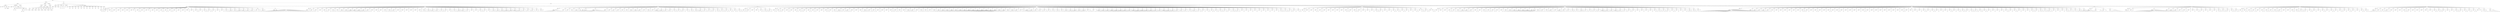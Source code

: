 graph Tree {
	"t0" [label = "TEI"];
	"t1" [label = "teiHeader"];
	"t2" [label = "fileDesc"];
	"t3" [label = "titleStmt"];
	"t4" [label = "title"];
	"t5" [label = "title"];
	"t6" [label = "title"];
	"t7" [label = "author"];
	"t8" [label = "idno"];
	"t9" [label = "persName"];
	"t10" [label = "editor"];
	"t11" [label = "publicationStmt"];
	"t12" [label = "publisher"];
	"t13" [label = "idno"];
	"t14" [label = "idno"];
	"t15" [label = "availability"];
	"t16" [label = "licence"];
	"t17" [label = "ab"];
	"t18" [label = "ref"];
	"t19" [label = "sourceDesc"];
	"t20" [label = "bibl"];
	"t21" [label = "name"];
	"t22" [label = "idno"];
	"t23" [label = "idno"];
	"t24" [label = "availability"];
	"t25" [label = "licence"];
	"t26" [label = "ab"];
	"t27" [label = "ref"];
	"t28" [label = "bibl"];
	"t29" [label = "date"];
	"t30" [label = "idno"];
	"t31" [label = "profileDesc"];
	"t32" [label = "particDesc"];
	"t33" [label = "listPerson"];
	"t34" [label = "person"];
	"t35" [label = "persName"];
	"t36" [label = "person"];
	"t37" [label = "persName"];
	"t38" [label = "person"];
	"t39" [label = "persName"];
	"t40" [label = "person"];
	"t41" [label = "persName"];
	"t42" [label = "person"];
	"t43" [label = "persName"];
	"t44" [label = "person"];
	"t45" [label = "persName"];
	"t46" [label = "person"];
	"t47" [label = "persName"];
	"t48" [label = "person"];
	"t49" [label = "persName"];
	"t50" [label = "textClass"];
	"t51" [label = "keywords"];
	"t52" [label = "term"];
	"t53" [label = "term"];
	"t54" [label = "classCode"];
	"t55" [label = "revisionDesc"];
	"t56" [label = "listChange"];
	"t57" [label = "change"];
	"t58" [label = "text"];
	"t59" [label = "front"];
	"t60" [label = "docTitle"];
	"t61" [label = "titlePart"];
	"t62" [label = "titlePart"];
	"t63" [label = "titlePart"];
	"t64" [label = "docDate"];
	"t65" [label = "docAuthor"];
	"t66" [label = "div"];
	"t67" [label = "div"];
	"t68" [label = "p"];
	"t69" [label = "div"];
	"t70" [label = "p"];
	"t71" [label = "div"];
	"t72" [label = "p"];
	"t73" [label = "performance"];
	"t74" [label = "ab"];
	"t75" [label = "castList"];
	"t76" [label = "head"];
	"t77" [label = "castItem"];
	"t78" [label = "role"];
	"t79" [label = "castItem"];
	"t80" [label = "role"];
	"t81" [label = "castItem"];
	"t82" [label = "role"];
	"t83" [label = "castItem"];
	"t84" [label = "role"];
	"t85" [label = "castItem"];
	"t86" [label = "role"];
	"t87" [label = "castItem"];
	"t88" [label = "role"];
	"t89" [label = "castItem"];
	"t90" [label = "role"];
	"t91" [label = "castItem"];
	"t92" [label = "role"];
	"t93" [label = "castItem"];
	"t94" [label = "role"];
	"t95" [label = "castItem"];
	"t96" [label = "role"];
	"t97" [label = "castItem"];
	"t98" [label = "role"];
	"t99" [label = "castItem"];
	"t100" [label = "role"];
	"t101" [label = "castItem"];
	"t102" [label = "role"];
	"t103" [label = "note"];
	"t104" [label = "body"];
	"t105" [label = "div"];
	"t106" [label = "head"];
	"t107" [label = "div"];
	"t108" [label = "head"];
	"t109" [label = "sp"];
	"t110" [label = "speaker"];
	"t111" [label = "p"];
	"t112" [label = "s"];
	"t113" [label = "s"];
	"t114" [label = "s"];
	"t115" [label = "sp"];
	"t116" [label = "speaker"];
	"t117" [label = "p"];
	"t118" [label = "s"];
	"t119" [label = "sp"];
	"t120" [label = "speaker"];
	"t121" [label = "p"];
	"t122" [label = "s"];
	"t123" [label = "s"];
	"t124" [label = "sp"];
	"t125" [label = "speaker"];
	"t126" [label = "p"];
	"t127" [label = "s"];
	"t128" [label = "sp"];
	"t129" [label = "speaker"];
	"t130" [label = "p"];
	"t131" [label = "s"];
	"t132" [label = "sp"];
	"t133" [label = "speaker"];
	"t134" [label = "p"];
	"t135" [label = "s"];
	"t136" [label = "sp"];
	"t137" [label = "speaker"];
	"t138" [label = "p"];
	"t139" [label = "s"];
	"t140" [label = "sp"];
	"t141" [label = "speaker"];
	"t142" [label = "note"];
	"t143" [label = "p"];
	"t144" [label = "s"];
	"t145" [label = "sp"];
	"t146" [label = "speaker"];
	"t147" [label = "p"];
	"t148" [label = "s"];
	"t149" [label = "s"];
	"t150" [label = "sp"];
	"t151" [label = "speaker"];
	"t152" [label = "p"];
	"t153" [label = "s"];
	"t154" [label = "sp"];
	"t155" [label = "speaker"];
	"t156" [label = "note"];
	"t157" [label = "p"];
	"t158" [label = "s"];
	"t159" [label = "sp"];
	"t160" [label = "speaker"];
	"t161" [label = "p"];
	"t162" [label = "s"];
	"t163" [label = "sp"];
	"t164" [label = "speaker"];
	"t165" [label = "p"];
	"t166" [label = "s"];
	"t167" [label = "sp"];
	"t168" [label = "speaker"];
	"t169" [label = "p"];
	"t170" [label = "s"];
	"t171" [label = "s"];
	"t172" [label = "sp"];
	"t173" [label = "speaker"];
	"t174" [label = "p"];
	"t175" [label = "s"];
	"t176" [label = "s"];
	"t177" [label = "sp"];
	"t178" [label = "speaker"];
	"t179" [label = "p"];
	"t180" [label = "s"];
	"t181" [label = "s"];
	"t182" [label = "sp"];
	"t183" [label = "speaker"];
	"t184" [label = "p"];
	"t185" [label = "s"];
	"t186" [label = "sp"];
	"t187" [label = "speaker"];
	"t188" [label = "p"];
	"t189" [label = "s"];
	"t190" [label = "sp"];
	"t191" [label = "speaker"];
	"t192" [label = "p"];
	"t193" [label = "s"];
	"t194" [label = "sp"];
	"t195" [label = "speaker"];
	"t196" [label = "p"];
	"t197" [label = "s"];
	"t198" [label = "sp"];
	"t199" [label = "speaker"];
	"t200" [label = "p"];
	"t201" [label = "s"];
	"t202" [label = "sp"];
	"t203" [label = "speaker"];
	"t204" [label = "p"];
	"t205" [label = "s"];
	"t206" [label = "s"];
	"t207" [label = "sp"];
	"t208" [label = "speaker"];
	"t209" [label = "p"];
	"t210" [label = "s"];
	"t211" [label = "sp"];
	"t212" [label = "speaker"];
	"t213" [label = "p"];
	"t214" [label = "s"];
	"t215" [label = "s"];
	"t216" [label = "s"];
	"t217" [label = "sp"];
	"t218" [label = "speaker"];
	"t219" [label = "p"];
	"t220" [label = "s"];
	"t221" [label = "s"];
	"t222" [label = "sp"];
	"t223" [label = "speaker"];
	"t224" [label = "p"];
	"t225" [label = "s"];
	"t226" [label = "sp"];
	"t227" [label = "speaker"];
	"t228" [label = "p"];
	"t229" [label = "s"];
	"t230" [label = "sp"];
	"t231" [label = "speaker"];
	"t232" [label = "p"];
	"t233" [label = "s"];
	"t234" [label = "sp"];
	"t235" [label = "speaker"];
	"t236" [label = "p"];
	"t237" [label = "s"];
	"t238" [label = "sp"];
	"t239" [label = "speaker"];
	"t240" [label = "p"];
	"t241" [label = "s"];
	"t242" [label = "s"];
	"t243" [label = "s"];
	"t244" [label = "sp"];
	"t245" [label = "speaker"];
	"t246" [label = "p"];
	"t247" [label = "s"];
	"t248" [label = "sp"];
	"t249" [label = "speaker"];
	"t250" [label = "p"];
	"t251" [label = "s"];
	"t252" [label = "s"];
	"t253" [label = "s"];
	"t254" [label = "s"];
	"t255" [label = "s"];
	"t256" [label = "s"];
	"t257" [label = "s"];
	"t258" [label = "s"];
	"t259" [label = "s"];
	"t260" [label = "sp"];
	"t261" [label = "speaker"];
	"t262" [label = "p"];
	"t263" [label = "s"];
	"t264" [label = "s"];
	"t265" [label = "sp"];
	"t266" [label = "speaker"];
	"t267" [label = "p"];
	"t268" [label = "s"];
	"t269" [label = "s"];
	"t270" [label = "sp"];
	"t271" [label = "speaker"];
	"t272" [label = "p"];
	"t273" [label = "s"];
	"t274" [label = "sp"];
	"t275" [label = "speaker"];
	"t276" [label = "note"];
	"t277" [label = "p"];
	"t278" [label = "s"];
	"t279" [label = "sp"];
	"t280" [label = "speaker"];
	"t281" [label = "p"];
	"t282" [label = "s"];
	"t283" [label = "s"];
	"t284" [label = "sp"];
	"t285" [label = "speaker"];
	"t286" [label = "note"];
	"t287" [label = "p"];
	"t288" [label = "s"];
	"t289" [label = "s"];
	"t290" [label = "s"];
	"t291" [label = "s"];
	"t292" [label = "s"];
	"t293" [label = "s"];
	"t294" [label = "s"];
	"t295" [label = "s"];
	"t296" [label = "s"];
	"t297" [label = "s"];
	"t298" [label = "s"];
	"t299" [label = "s"];
	"t300" [label = "s"];
	"t301" [label = "s"];
	"t302" [label = "s"];
	"t303" [label = "s"];
	"t304" [label = "s"];
	"t305" [label = "s"];
	"t306" [label = "s"];
	"t307" [label = "s"];
	"t308" [label = "s"];
	"t309" [label = "s"];
	"t310" [label = "s"];
	"t311" [label = "s"];
	"t312" [label = "s"];
	"t313" [label = "s"];
	"t314" [label = "s"];
	"t315" [label = "s"];
	"t316" [label = "s"];
	"t317" [label = "div"];
	"t318" [label = "head"];
	"t319" [label = "sp"];
	"t320" [label = "speaker"];
	"t321" [label = "p"];
	"t322" [label = "s"];
	"t323" [label = "sp"];
	"t324" [label = "speaker"];
	"t325" [label = "p"];
	"t326" [label = "s"];
	"t327" [label = "s"];
	"t328" [label = "sp"];
	"t329" [label = "speaker"];
	"t330" [label = "p"];
	"t331" [label = "s"];
	"t332" [label = "sp"];
	"t333" [label = "speaker"];
	"t334" [label = "p"];
	"t335" [label = "s"];
	"t336" [label = "sp"];
	"t337" [label = "speaker"];
	"t338" [label = "p"];
	"t339" [label = "s"];
	"t340" [label = "s"];
	"t341" [label = "s"];
	"t342" [label = "sp"];
	"t343" [label = "speaker"];
	"t344" [label = "p"];
	"t345" [label = "s"];
	"t346" [label = "sp"];
	"t347" [label = "speaker"];
	"t348" [label = "p"];
	"t349" [label = "s"];
	"t350" [label = "s"];
	"t351" [label = "s"];
	"t352" [label = "sp"];
	"t353" [label = "speaker"];
	"t354" [label = "p"];
	"t355" [label = "s"];
	"t356" [label = "sp"];
	"t357" [label = "speaker"];
	"t358" [label = "p"];
	"t359" [label = "s"];
	"t360" [label = "s"];
	"t361" [label = "sp"];
	"t362" [label = "speaker"];
	"t363" [label = "p"];
	"t364" [label = "s"];
	"t365" [label = "sp"];
	"t366" [label = "speaker"];
	"t367" [label = "p"];
	"t368" [label = "s"];
	"t369" [label = "s"];
	"t370" [label = "s"];
	"t371" [label = "s"];
	"t372" [label = "s"];
	"t373" [label = "s"];
	"t374" [label = "s"];
	"t375" [label = "s"];
	"t376" [label = "s"];
	"t377" [label = "s"];
	"t378" [label = "s"];
	"t379" [label = "sp"];
	"t380" [label = "speaker"];
	"t381" [label = "p"];
	"t382" [label = "s"];
	"t383" [label = "s"];
	"t384" [label = "s"];
	"t385" [label = "sp"];
	"t386" [label = "speaker"];
	"t387" [label = "p"];
	"t388" [label = "s"];
	"t389" [label = "sp"];
	"t390" [label = "speaker"];
	"t391" [label = "p"];
	"t392" [label = "s"];
	"t393" [label = "sp"];
	"t394" [label = "speaker"];
	"t395" [label = "p"];
	"t396" [label = "s"];
	"t397" [label = "sp"];
	"t398" [label = "speaker"];
	"t399" [label = "p"];
	"t400" [label = "s"];
	"t401" [label = "sp"];
	"t402" [label = "speaker"];
	"t403" [label = "p"];
	"t404" [label = "s"];
	"t405" [label = "s"];
	"t406" [label = "sp"];
	"t407" [label = "speaker"];
	"t408" [label = "p"];
	"t409" [label = "s"];
	"t410" [label = "sp"];
	"t411" [label = "speaker"];
	"t412" [label = "p"];
	"t413" [label = "s"];
	"t414" [label = "s"];
	"t415" [label = "sp"];
	"t416" [label = "speaker"];
	"t417" [label = "p"];
	"t418" [label = "s"];
	"t419" [label = "s"];
	"t420" [label = "s"];
	"t421" [label = "s"];
	"t422" [label = "s"];
	"t423" [label = "sp"];
	"t424" [label = "speaker"];
	"t425" [label = "p"];
	"t426" [label = "s"];
	"t427" [label = "sp"];
	"t428" [label = "speaker"];
	"t429" [label = "p"];
	"t430" [label = "s"];
	"t431" [label = "s"];
	"t432" [label = "sp"];
	"t433" [label = "speaker"];
	"t434" [label = "p"];
	"t435" [label = "s"];
	"t436" [label = "sp"];
	"t437" [label = "speaker"];
	"t438" [label = "p"];
	"t439" [label = "s"];
	"t440" [label = "sp"];
	"t441" [label = "speaker"];
	"t442" [label = "p"];
	"t443" [label = "s"];
	"t444" [label = "sp"];
	"t445" [label = "speaker"];
	"t446" [label = "p"];
	"t447" [label = "s"];
	"t448" [label = "sp"];
	"t449" [label = "speaker"];
	"t450" [label = "p"];
	"t451" [label = "s"];
	"t452" [label = "s"];
	"t453" [label = "sp"];
	"t454" [label = "speaker"];
	"t455" [label = "p"];
	"t456" [label = "s"];
	"t457" [label = "s"];
	"t458" [label = "sp"];
	"t459" [label = "speaker"];
	"t460" [label = "p"];
	"t461" [label = "s"];
	"t462" [label = "s"];
	"t463" [label = "s"];
	"t464" [label = "s"];
	"t465" [label = "s"];
	"t466" [label = "s"];
	"t467" [label = "sp"];
	"t468" [label = "speaker"];
	"t469" [label = "p"];
	"t470" [label = "s"];
	"t471" [label = "s"];
	"t472" [label = "sp"];
	"t473" [label = "speaker"];
	"t474" [label = "p"];
	"t475" [label = "s"];
	"t476" [label = "sp"];
	"t477" [label = "speaker"];
	"t478" [label = "p"];
	"t479" [label = "s"];
	"t480" [label = "s"];
	"t481" [label = "s"];
	"t482" [label = "sp"];
	"t483" [label = "speaker"];
	"t484" [label = "p"];
	"t485" [label = "s"];
	"t486" [label = "sp"];
	"t487" [label = "speaker"];
	"t488" [label = "p"];
	"t489" [label = "s"];
	"t490" [label = "s"];
	"t491" [label = "sp"];
	"t492" [label = "speaker"];
	"t493" [label = "p"];
	"t494" [label = "s"];
	"t495" [label = "sp"];
	"t496" [label = "speaker"];
	"t497" [label = "p"];
	"t498" [label = "s"];
	"t499" [label = "s"];
	"t500" [label = "s"];
	"t501" [label = "s"];
	"t502" [label = "s"];
	"t503" [label = "s"];
	"t504" [label = "s"];
	"t505" [label = "sp"];
	"t506" [label = "speaker"];
	"t507" [label = "p"];
	"t508" [label = "s"];
	"t509" [label = "sp"];
	"t510" [label = "speaker"];
	"t511" [label = "p"];
	"t512" [label = "s"];
	"t513" [label = "sp"];
	"t514" [label = "speaker"];
	"t515" [label = "p"];
	"t516" [label = "s"];
	"t517" [label = "sp"];
	"t518" [label = "speaker"];
	"t519" [label = "p"];
	"t520" [label = "s"];
	"t521" [label = "sp"];
	"t522" [label = "speaker"];
	"t523" [label = "p"];
	"t524" [label = "s"];
	"t525" [label = "s"];
	"t526" [label = "s"];
	"t527" [label = "sp"];
	"t528" [label = "speaker"];
	"t529" [label = "p"];
	"t530" [label = "s"];
	"t531" [label = "sp"];
	"t532" [label = "speaker"];
	"t533" [label = "p"];
	"t534" [label = "s"];
	"t535" [label = "sp"];
	"t536" [label = "speaker"];
	"t537" [label = "p"];
	"t538" [label = "s"];
	"t539" [label = "s"];
	"t540" [label = "sp"];
	"t541" [label = "speaker"];
	"t542" [label = "p"];
	"t543" [label = "s"];
	"t544" [label = "s"];
	"t545" [label = "sp"];
	"t546" [label = "speaker"];
	"t547" [label = "p"];
	"t548" [label = "s"];
	"t549" [label = "sp"];
	"t550" [label = "speaker"];
	"t551" [label = "p"];
	"t552" [label = "s"];
	"t553" [label = "s"];
	"t554" [label = "s"];
	"t555" [label = "sp"];
	"t556" [label = "speaker"];
	"t557" [label = "p"];
	"t558" [label = "s"];
	"t559" [label = "s"];
	"t560" [label = "s"];
	"t561" [label = "s"];
	"t562" [label = "s"];
	"t563" [label = "s"];
	"t564" [label = "s"];
	"t565" [label = "s"];
	"t566" [label = "s"];
	"t567" [label = "s"];
	"t568" [label = "s"];
	"t569" [label = "sp"];
	"t570" [label = "speaker"];
	"t571" [label = "p"];
	"t572" [label = "s"];
	"t573" [label = "sp"];
	"t574" [label = "speaker"];
	"t575" [label = "p"];
	"t576" [label = "s"];
	"t577" [label = "sp"];
	"t578" [label = "speaker"];
	"t579" [label = "p"];
	"t580" [label = "s"];
	"t581" [label = "s"];
	"t582" [label = "sp"];
	"t583" [label = "speaker"];
	"t584" [label = "p"];
	"t585" [label = "s"];
	"t586" [label = "s"];
	"t587" [label = "s"];
	"t588" [label = "sp"];
	"t589" [label = "speaker"];
	"t590" [label = "p"];
	"t591" [label = "s"];
	"t592" [label = "sp"];
	"t593" [label = "speaker"];
	"t594" [label = "p"];
	"t595" [label = "s"];
	"t596" [label = "s"];
	"t597" [label = "sp"];
	"t598" [label = "speaker"];
	"t599" [label = "p"];
	"t600" [label = "s"];
	"t601" [label = "s"];
	"t602" [label = "div"];
	"t603" [label = "head"];
	"t604" [label = "sp"];
	"t605" [label = "speaker"];
	"t606" [label = "p"];
	"t607" [label = "s"];
	"t608" [label = "s"];
	"t609" [label = "s"];
	"t610" [label = "s"];
	"t611" [label = "s"];
	"t612" [label = "s"];
	"t613" [label = "s"];
	"t614" [label = "s"];
	"t615" [label = "s"];
	"t616" [label = "s"];
	"t617" [label = "s"];
	"t618" [label = "s"];
	"t619" [label = "s"];
	"t620" [label = "sp"];
	"t621" [label = "speaker"];
	"t622" [label = "p"];
	"t623" [label = "s"];
	"t624" [label = "s"];
	"t625" [label = "sp"];
	"t626" [label = "speaker"];
	"t627" [label = "p"];
	"t628" [label = "s"];
	"t629" [label = "sp"];
	"t630" [label = "speaker"];
	"t631" [label = "p"];
	"t632" [label = "s"];
	"t633" [label = "sp"];
	"t634" [label = "speaker"];
	"t635" [label = "p"];
	"t636" [label = "s"];
	"t637" [label = "s"];
	"t638" [label = "stage"];
	"t639" [label = "sp"];
	"t640" [label = "speaker"];
	"t641" [label = "note"];
	"t642" [label = "p"];
	"t643" [label = "s"];
	"t644" [label = "s"];
	"t645" [label = "s"];
	"t646" [label = "sp"];
	"t647" [label = "speaker"];
	"t648" [label = "p"];
	"t649" [label = "s"];
	"t650" [label = "s"];
	"t651" [label = "s"];
	"t652" [label = "s"];
	"t653" [label = "s"];
	"t654" [label = "s"];
	"t655" [label = "s"];
	"t656" [label = "s"];
	"t657" [label = "s"];
	"t658" [label = "s"];
	"t659" [label = "s"];
	"t660" [label = "s"];
	"t661" [label = "s"];
	"t662" [label = "s"];
	"t663" [label = "s"];
	"t664" [label = "s"];
	"t665" [label = "s"];
	"t666" [label = "sp"];
	"t667" [label = "speaker"];
	"t668" [label = "p"];
	"t669" [label = "s"];
	"t670" [label = "sp"];
	"t671" [label = "speaker"];
	"t672" [label = "p"];
	"t673" [label = "s"];
	"t674" [label = "s"];
	"t675" [label = "s"];
	"t676" [label = "sp"];
	"t677" [label = "speaker"];
	"t678" [label = "p"];
	"t679" [label = "s"];
	"t680" [label = "s"];
	"t681" [label = "sp"];
	"t682" [label = "speaker"];
	"t683" [label = "p"];
	"t684" [label = "s"];
	"t685" [label = "s"];
	"t686" [label = "sp"];
	"t687" [label = "speaker"];
	"t688" [label = "p"];
	"t689" [label = "s"];
	"t690" [label = "s"];
	"t691" [label = "sp"];
	"t692" [label = "speaker"];
	"t693" [label = "p"];
	"t694" [label = "s"];
	"t695" [label = "sp"];
	"t696" [label = "speaker"];
	"t697" [label = "p"];
	"t698" [label = "s"];
	"t699" [label = "s"];
	"t700" [label = "sp"];
	"t701" [label = "speaker"];
	"t702" [label = "p"];
	"t703" [label = "s"];
	"t704" [label = "s"];
	"t705" [label = "s"];
	"t706" [label = "s"];
	"t707" [label = "s"];
	"t708" [label = "s"];
	"t709" [label = "s"];
	"t710" [label = "sp"];
	"t711" [label = "speaker"];
	"t712" [label = "p"];
	"t713" [label = "s"];
	"t714" [label = "sp"];
	"t715" [label = "speaker"];
	"t716" [label = "p"];
	"t717" [label = "s"];
	"t718" [label = "sp"];
	"t719" [label = "speaker"];
	"t720" [label = "p"];
	"t721" [label = "s"];
	"t722" [label = "s"];
	"t723" [label = "s"];
	"t724" [label = "s"];
	"t725" [label = "sp"];
	"t726" [label = "speaker"];
	"t727" [label = "p"];
	"t728" [label = "s"];
	"t729" [label = "s"];
	"t730" [label = "s"];
	"t731" [label = "s"];
	"t732" [label = "s"];
	"t733" [label = "s"];
	"t734" [label = "sp"];
	"t735" [label = "speaker"];
	"t736" [label = "p"];
	"t737" [label = "s"];
	"t738" [label = "s"];
	"t739" [label = "sp"];
	"t740" [label = "speaker"];
	"t741" [label = "p"];
	"t742" [label = "s"];
	"t743" [label = "sp"];
	"t744" [label = "speaker"];
	"t745" [label = "p"];
	"t746" [label = "s"];
	"t747" [label = "s"];
	"t748" [label = "sp"];
	"t749" [label = "speaker"];
	"t750" [label = "p"];
	"t751" [label = "s"];
	"t752" [label = "sp"];
	"t753" [label = "speaker"];
	"t754" [label = "p"];
	"t755" [label = "s"];
	"t756" [label = "s"];
	"t757" [label = "s"];
	"t758" [label = "sp"];
	"t759" [label = "speaker"];
	"t760" [label = "p"];
	"t761" [label = "s"];
	"t762" [label = "s"];
	"t763" [label = "s"];
	"t764" [label = "sp"];
	"t765" [label = "speaker"];
	"t766" [label = "p"];
	"t767" [label = "s"];
	"t768" [label = "sp"];
	"t769" [label = "speaker"];
	"t770" [label = "p"];
	"t771" [label = "s"];
	"t772" [label = "s"];
	"t773" [label = "sp"];
	"t774" [label = "speaker"];
	"t775" [label = "p"];
	"t776" [label = "s"];
	"t777" [label = "s"];
	"t778" [label = "sp"];
	"t779" [label = "speaker"];
	"t780" [label = "p"];
	"t781" [label = "s"];
	"t782" [label = "s"];
	"t783" [label = "s"];
	"t784" [label = "s"];
	"t785" [label = "s"];
	"t786" [label = "s"];
	"t787" [label = "sp"];
	"t788" [label = "speaker"];
	"t789" [label = "p"];
	"t790" [label = "s"];
	"t791" [label = "sp"];
	"t792" [label = "speaker"];
	"t793" [label = "p"];
	"t794" [label = "s"];
	"t795" [label = "s"];
	"t796" [label = "sp"];
	"t797" [label = "speaker"];
	"t798" [label = "p"];
	"t799" [label = "s"];
	"t800" [label = "s"];
	"t801" [label = "s"];
	"t802" [label = "sp"];
	"t803" [label = "speaker"];
	"t804" [label = "p"];
	"t805" [label = "s"];
	"t806" [label = "sp"];
	"t807" [label = "speaker"];
	"t808" [label = "p"];
	"t809" [label = "s"];
	"t810" [label = "s"];
	"t811" [label = "s"];
	"t812" [label = "sp"];
	"t813" [label = "speaker"];
	"t814" [label = "p"];
	"t815" [label = "s"];
	"t816" [label = "s"];
	"t817" [label = "s"];
	"t818" [label = "sp"];
	"t819" [label = "speaker"];
	"t820" [label = "p"];
	"t821" [label = "s"];
	"t822" [label = "s"];
	"t823" [label = "sp"];
	"t824" [label = "speaker"];
	"t825" [label = "p"];
	"t826" [label = "s"];
	"t827" [label = "s"];
	"t828" [label = "sp"];
	"t829" [label = "speaker"];
	"t830" [label = "p"];
	"t831" [label = "s"];
	"t832" [label = "s"];
	"t833" [label = "sp"];
	"t834" [label = "speaker"];
	"t835" [label = "p"];
	"t836" [label = "s"];
	"t837" [label = "s"];
	"t838" [label = "s"];
	"t839" [label = "div"];
	"t840" [label = "head"];
	"t841" [label = "sp"];
	"t842" [label = "speaker"];
	"t843" [label = "p"];
	"t844" [label = "s"];
	"t845" [label = "s"];
	"t846" [label = "s"];
	"t847" [label = "sp"];
	"t848" [label = "speaker"];
	"t849" [label = "p"];
	"t850" [label = "s"];
	"t851" [label = "sp"];
	"t852" [label = "speaker"];
	"t853" [label = "p"];
	"t854" [label = "s"];
	"t855" [label = "sp"];
	"t856" [label = "speaker"];
	"t857" [label = "p"];
	"t858" [label = "s"];
	"t859" [label = "sp"];
	"t860" [label = "speaker"];
	"t861" [label = "p"];
	"t862" [label = "s"];
	"t863" [label = "s"];
	"t864" [label = "sp"];
	"t865" [label = "speaker"];
	"t866" [label = "p"];
	"t867" [label = "s"];
	"t868" [label = "s"];
	"t869" [label = "s"];
	"t870" [label = "s"];
	"t871" [label = "sp"];
	"t872" [label = "speaker"];
	"t873" [label = "p"];
	"t874" [label = "s"];
	"t875" [label = "div"];
	"t876" [label = "head"];
	"t877" [label = "sp"];
	"t878" [label = "speaker"];
	"t879" [label = "p"];
	"t880" [label = "s"];
	"t881" [label = "s"];
	"t882" [label = "sp"];
	"t883" [label = "speaker"];
	"t884" [label = "p"];
	"t885" [label = "s"];
	"t886" [label = "s"];
	"t887" [label = "s"];
	"t888" [label = "sp"];
	"t889" [label = "speaker"];
	"t890" [label = "p"];
	"t891" [label = "s"];
	"t892" [label = "sp"];
	"t893" [label = "speaker"];
	"t894" [label = "p"];
	"t895" [label = "s"];
	"t896" [label = "s"];
	"t897" [label = "sp"];
	"t898" [label = "speaker"];
	"t899" [label = "p"];
	"t900" [label = "s"];
	"t901" [label = "sp"];
	"t902" [label = "speaker"];
	"t903" [label = "p"];
	"t904" [label = "s"];
	"t905" [label = "s"];
	"t906" [label = "sp"];
	"t907" [label = "speaker"];
	"t908" [label = "p"];
	"t909" [label = "s"];
	"t910" [label = "s"];
	"t911" [label = "s"];
	"t912" [label = "sp"];
	"t913" [label = "speaker"];
	"t914" [label = "p"];
	"t915" [label = "s"];
	"t916" [label = "sp"];
	"t917" [label = "speaker"];
	"t918" [label = "p"];
	"t919" [label = "s"];
	"t920" [label = "s"];
	"t921" [label = "sp"];
	"t922" [label = "speaker"];
	"t923" [label = "p"];
	"t924" [label = "s"];
	"t925" [label = "s"];
	"t926" [label = "sp"];
	"t927" [label = "speaker"];
	"t928" [label = "p"];
	"t929" [label = "s"];
	"t930" [label = "sp"];
	"t931" [label = "speaker"];
	"t932" [label = "p"];
	"t933" [label = "s"];
	"t934" [label = "sp"];
	"t935" [label = "speaker"];
	"t936" [label = "p"];
	"t937" [label = "s"];
	"t938" [label = "s"];
	"t939" [label = "s"];
	"t940" [label = "sp"];
	"t941" [label = "speaker"];
	"t942" [label = "p"];
	"t943" [label = "s"];
	"t944" [label = "sp"];
	"t945" [label = "speaker"];
	"t946" [label = "p"];
	"t947" [label = "s"];
	"t948" [label = "sp"];
	"t949" [label = "speaker"];
	"t950" [label = "p"];
	"t951" [label = "s"];
	"t952" [label = "s"];
	"t953" [label = "s"];
	"t954" [label = "s"];
	"t955" [label = "s"];
	"t956" [label = "sp"];
	"t957" [label = "speaker"];
	"t958" [label = "p"];
	"t959" [label = "s"];
	"t960" [label = "s"];
	"t961" [label = "s"];
	"t962" [label = "s"];
	"t963" [label = "sp"];
	"t964" [label = "speaker"];
	"t965" [label = "p"];
	"t966" [label = "s"];
	"t967" [label = "sp"];
	"t968" [label = "speaker"];
	"t969" [label = "p"];
	"t970" [label = "s"];
	"t971" [label = "sp"];
	"t972" [label = "speaker"];
	"t973" [label = "p"];
	"t974" [label = "s"];
	"t975" [label = "sp"];
	"t976" [label = "speaker"];
	"t977" [label = "p"];
	"t978" [label = "s"];
	"t979" [label = "sp"];
	"t980" [label = "speaker"];
	"t981" [label = "p"];
	"t982" [label = "s"];
	"t983" [label = "s"];
	"t984" [label = "s"];
	"t985" [label = "s"];
	"t986" [label = "s"];
	"t987" [label = "sp"];
	"t988" [label = "speaker"];
	"t989" [label = "p"];
	"t990" [label = "s"];
	"t991" [label = "s"];
	"t992" [label = "sp"];
	"t993" [label = "speaker"];
	"t994" [label = "p"];
	"t995" [label = "s"];
	"t996" [label = "s"];
	"t997" [label = "sp"];
	"t998" [label = "speaker"];
	"t999" [label = "p"];
	"t1000" [label = "s"];
	"t1001" [label = "s"];
	"t1002" [label = "sp"];
	"t1003" [label = "speaker"];
	"t1004" [label = "p"];
	"t1005" [label = "s"];
	"t1006" [label = "sp"];
	"t1007" [label = "speaker"];
	"t1008" [label = "p"];
	"t1009" [label = "s"];
	"t1010" [label = "sp"];
	"t1011" [label = "speaker"];
	"t1012" [label = "p"];
	"t1013" [label = "s"];
	"t1014" [label = "s"];
	"t1015" [label = "s"];
	"t1016" [label = "sp"];
	"t1017" [label = "speaker"];
	"t1018" [label = "p"];
	"t1019" [label = "s"];
	"t1020" [label = "s"];
	"t1021" [label = "sp"];
	"t1022" [label = "speaker"];
	"t1023" [label = "p"];
	"t1024" [label = "s"];
	"t1025" [label = "s"];
	"t1026" [label = "sp"];
	"t1027" [label = "speaker"];
	"t1028" [label = "p"];
	"t1029" [label = "s"];
	"t1030" [label = "sp"];
	"t1031" [label = "speaker"];
	"t1032" [label = "p"];
	"t1033" [label = "s"];
	"t1034" [label = "s"];
	"t1035" [label = "s"];
	"t1036" [label = "s"];
	"t1037" [label = "s"];
	"t1038" [label = "s"];
	"t1039" [label = "sp"];
	"t1040" [label = "speaker"];
	"t1041" [label = "p"];
	"t1042" [label = "s"];
	"t1043" [label = "sp"];
	"t1044" [label = "speaker"];
	"t1045" [label = "p"];
	"t1046" [label = "s"];
	"t1047" [label = "sp"];
	"t1048" [label = "speaker"];
	"t1049" [label = "p"];
	"t1050" [label = "s"];
	"t1051" [label = "s"];
	"t1052" [label = "s"];
	"t1053" [label = "sp"];
	"t1054" [label = "speaker"];
	"t1055" [label = "p"];
	"t1056" [label = "s"];
	"t1057" [label = "s"];
	"t1058" [label = "s"];
	"t1059" [label = "sp"];
	"t1060" [label = "speaker"];
	"t1061" [label = "p"];
	"t1062" [label = "s"];
	"t1063" [label = "sp"];
	"t1064" [label = "speaker"];
	"t1065" [label = "p"];
	"t1066" [label = "s"];
	"t1067" [label = "sp"];
	"t1068" [label = "speaker"];
	"t1069" [label = "p"];
	"t1070" [label = "s"];
	"t1071" [label = "sp"];
	"t1072" [label = "speaker"];
	"t1073" [label = "p"];
	"t1074" [label = "s"];
	"t1075" [label = "s"];
	"t1076" [label = "sp"];
	"t1077" [label = "speaker"];
	"t1078" [label = "p"];
	"t1079" [label = "s"];
	"t1080" [label = "sp"];
	"t1081" [label = "speaker"];
	"t1082" [label = "p"];
	"t1083" [label = "s"];
	"t1084" [label = "s"];
	"t1085" [label = "s"];
	"t1086" [label = "s"];
	"t1087" [label = "sp"];
	"t1088" [label = "speaker"];
	"t1089" [label = "p"];
	"t1090" [label = "s"];
	"t1091" [label = "sp"];
	"t1092" [label = "speaker"];
	"t1093" [label = "p"];
	"t1094" [label = "s"];
	"t1095" [label = "s"];
	"t1096" [label = "sp"];
	"t1097" [label = "speaker"];
	"t1098" [label = "p"];
	"t1099" [label = "s"];
	"t1100" [label = "sp"];
	"t1101" [label = "speaker"];
	"t1102" [label = "p"];
	"t1103" [label = "s"];
	"t1104" [label = "s"];
	"t1105" [label = "sp"];
	"t1106" [label = "speaker"];
	"t1107" [label = "p"];
	"t1108" [label = "s"];
	"t1109" [label = "sp"];
	"t1110" [label = "speaker"];
	"t1111" [label = "p"];
	"t1112" [label = "s"];
	"t1113" [label = "sp"];
	"t1114" [label = "speaker"];
	"t1115" [label = "p"];
	"t1116" [label = "s"];
	"t1117" [label = "s"];
	"t1118" [label = "s"];
	"t1119" [label = "sp"];
	"t1120" [label = "speaker"];
	"t1121" [label = "p"];
	"t1122" [label = "s"];
	"t1123" [label = "s"];
	"t1124" [label = "s"];
	"t1125" [label = "s"];
	"t1126" [label = "sp"];
	"t1127" [label = "speaker"];
	"t1128" [label = "p"];
	"t1129" [label = "s"];
	"t1130" [label = "sp"];
	"t1131" [label = "speaker"];
	"t1132" [label = "p"];
	"t1133" [label = "s"];
	"t1134" [label = "s"];
	"t1135" [label = "s"];
	"t1136" [label = "s"];
	"t1137" [label = "s"];
	"t1138" [label = "s"];
	"t1139" [label = "s"];
	"t1140" [label = "s"];
	"t1141" [label = "s"];
	"t1142" [label = "s"];
	"t1143" [label = "s"];
	"t1144" [label = "sp"];
	"t1145" [label = "speaker"];
	"t1146" [label = "p"];
	"t1147" [label = "s"];
	"t1148" [label = "s"];
	"t1149" [label = "sp"];
	"t1150" [label = "speaker"];
	"t1151" [label = "p"];
	"t1152" [label = "s"];
	"t1153" [label = "s"];
	"t1154" [label = "s"];
	"t1155" [label = "s"];
	"t1156" [label = "s"];
	"t1157" [label = "sp"];
	"t1158" [label = "speaker"];
	"t1159" [label = "p"];
	"t1160" [label = "s"];
	"t1161" [label = "s"];
	"t1162" [label = "sp"];
	"t1163" [label = "speaker"];
	"t1164" [label = "p"];
	"t1165" [label = "s"];
	"t1166" [label = "s"];
	"t1167" [label = "s"];
	"t1168" [label = "s"];
	"t1169" [label = "s"];
	"t1170" [label = "s"];
	"t1171" [label = "s"];
	"t1172" [label = "sp"];
	"t1173" [label = "speaker"];
	"t1174" [label = "p"];
	"t1175" [label = "s"];
	"t1176" [label = "sp"];
	"t1177" [label = "speaker"];
	"t1178" [label = "note"];
	"t1179" [label = "p"];
	"t1180" [label = "s"];
	"t1181" [label = "s"];
	"t1182" [label = "s"];
	"t1183" [label = "s"];
	"t1184" [label = "s"];
	"t1185" [label = "s"];
	"t1186" [label = "s"];
	"t1187" [label = "s"];
	"t1188" [label = "sp"];
	"t1189" [label = "speaker"];
	"t1190" [label = "p"];
	"t1191" [label = "s"];
	"t1192" [label = "sp"];
	"t1193" [label = "speaker"];
	"t1194" [label = "p"];
	"t1195" [label = "s"];
	"t1196" [label = "sp"];
	"t1197" [label = "speaker"];
	"t1198" [label = "p"];
	"t1199" [label = "s"];
	"t1200" [label = "s"];
	"t1201" [label = "sp"];
	"t1202" [label = "speaker"];
	"t1203" [label = "p"];
	"t1204" [label = "s"];
	"t1205" [label = "s"];
	"t1206" [label = "sp"];
	"t1207" [label = "speaker"];
	"t1208" [label = "p"];
	"t1209" [label = "s"];
	"t1210" [label = "s"];
	"t1211" [label = "sp"];
	"t1212" [label = "speaker"];
	"t1213" [label = "p"];
	"t1214" [label = "s"];
	"t1215" [label = "s"];
	"t1216" [label = "sp"];
	"t1217" [label = "speaker"];
	"t1218" [label = "p"];
	"t1219" [label = "s"];
	"t1220" [label = "s"];
	"t1221" [label = "sp"];
	"t1222" [label = "speaker"];
	"t1223" [label = "p"];
	"t1224" [label = "s"];
	"t1225" [label = "s"];
	"t1226" [label = "s"];
	"t1227" [label = "sp"];
	"t1228" [label = "speaker"];
	"t1229" [label = "p"];
	"t1230" [label = "s"];
	"t1231" [label = "sp"];
	"t1232" [label = "speaker"];
	"t1233" [label = "p"];
	"t1234" [label = "s"];
	"t1235" [label = "s"];
	"t1236" [label = "sp"];
	"t1237" [label = "speaker"];
	"t1238" [label = "p"];
	"t1239" [label = "s"];
	"t1240" [label = "sp"];
	"t1241" [label = "speaker"];
	"t1242" [label = "p"];
	"t1243" [label = "s"];
	"t1244" [label = "s"];
	"t1245" [label = "s"];
	"t1246" [label = "s"];
	"t1247" [label = "sp"];
	"t1248" [label = "speaker"];
	"t1249" [label = "p"];
	"t1250" [label = "s"];
	"t1251" [label = "s"];
	"t1252" [label = "sp"];
	"t1253" [label = "speaker"];
	"t1254" [label = "p"];
	"t1255" [label = "s"];
	"t1256" [label = "s"];
	"t1257" [label = "s"];
	"t1258" [label = "s"];
	"t1259" [label = "s"];
	"t1260" [label = "s"];
	"t1261" [label = "sp"];
	"t1262" [label = "speaker"];
	"t1263" [label = "p"];
	"t1264" [label = "s"];
	"t1265" [label = "s"];
	"t1266" [label = "s"];
	"t1267" [label = "s"];
	"t1268" [label = "sp"];
	"t1269" [label = "speaker"];
	"t1270" [label = "p"];
	"t1271" [label = "s"];
	"t1272" [label = "s"];
	"t1273" [label = "s"];
	"t1274" [label = "s"];
	"t1275" [label = "s"];
	"t1276" [label = "s"];
	"t1277" [label = "s"];
	"t1278" [label = "sp"];
	"t1279" [label = "speaker"];
	"t1280" [label = "p"];
	"t1281" [label = "s"];
	"t1282" [label = "s"];
	"t1283" [label = "s"];
	"t1284" [label = "sp"];
	"t1285" [label = "speaker"];
	"t1286" [label = "p"];
	"t1287" [label = "s"];
	"t1288" [label = "s"];
	"t1289" [label = "s"];
	"t1290" [label = "sp"];
	"t1291" [label = "speaker"];
	"t1292" [label = "p"];
	"t1293" [label = "s"];
	"t1294" [label = "s"];
	"t1295" [label = "s"];
	"t1296" [label = "s"];
	"t1297" [label = "s"];
	"t1298" [label = "sp"];
	"t1299" [label = "speaker"];
	"t1300" [label = "p"];
	"t1301" [label = "s"];
	"t1302" [label = "s"];
	"t1303" [label = "sp"];
	"t1304" [label = "speaker"];
	"t1305" [label = "p"];
	"t1306" [label = "s"];
	"t1307" [label = "s"];
	"t1308" [label = "sp"];
	"t1309" [label = "speaker"];
	"t1310" [label = "p"];
	"t1311" [label = "s"];
	"t1312" [label = "s"];
	"t1313" [label = "sp"];
	"t1314" [label = "speaker"];
	"t1315" [label = "p"];
	"t1316" [label = "s"];
	"t1317" [label = "sp"];
	"t1318" [label = "speaker"];
	"t1319" [label = "p"];
	"t1320" [label = "s"];
	"t1321" [label = "s"];
	"t1322" [label = "s"];
	"t1323" [label = "s"];
	"t1324" [label = "s"];
	"t1325" [label = "s"];
	"t1326" [label = "s"];
	"t1327" [label = "sp"];
	"t1328" [label = "speaker"];
	"t1329" [label = "p"];
	"t1330" [label = "s"];
	"t1331" [label = "sp"];
	"t1332" [label = "speaker"];
	"t1333" [label = "p"];
	"t1334" [label = "s"];
	"t1335" [label = "s"];
	"t1336" [label = "sp"];
	"t1337" [label = "speaker"];
	"t1338" [label = "p"];
	"t1339" [label = "s"];
	"t1340" [label = "s"];
	"t1341" [label = "sp"];
	"t1342" [label = "speaker"];
	"t1343" [label = "p"];
	"t1344" [label = "s"];
	"t1345" [label = "s"];
	"t1346" [label = "sp"];
	"t1347" [label = "speaker"];
	"t1348" [label = "p"];
	"t1349" [label = "s"];
	"t1350" [label = "sp"];
	"t1351" [label = "speaker"];
	"t1352" [label = "p"];
	"t1353" [label = "s"];
	"t1354" [label = "s"];
	"t1355" [label = "sp"];
	"t1356" [label = "speaker"];
	"t1357" [label = "p"];
	"t1358" [label = "s"];
	"t1359" [label = "s"];
	"t1360" [label = "s"];
	"t1361" [label = "s"];
	"t1362" [label = "s"];
	"t1363" [label = "s"];
	"t1364" [label = "sp"];
	"t1365" [label = "speaker"];
	"t1366" [label = "p"];
	"t1367" [label = "s"];
	"t1368" [label = "sp"];
	"t1369" [label = "speaker"];
	"t1370" [label = "p"];
	"t1371" [label = "s"];
	"t1372" [label = "sp"];
	"t1373" [label = "speaker"];
	"t1374" [label = "p"];
	"t1375" [label = "s"];
	"t1376" [label = "sp"];
	"t1377" [label = "speaker"];
	"t1378" [label = "p"];
	"t1379" [label = "s"];
	"t1380" [label = "s"];
	"t1381" [label = "sp"];
	"t1382" [label = "speaker"];
	"t1383" [label = "p"];
	"t1384" [label = "s"];
	"t1385" [label = "s"];
	"t1386" [label = "sp"];
	"t1387" [label = "speaker"];
	"t1388" [label = "p"];
	"t1389" [label = "s"];
	"t1390" [label = "sp"];
	"t1391" [label = "speaker"];
	"t1392" [label = "p"];
	"t1393" [label = "s"];
	"t1394" [label = "s"];
	"t1395" [label = "s"];
	"t1396" [label = "s"];
	"t1397" [label = "s"];
	"t1398" [label = "sp"];
	"t1399" [label = "speaker"];
	"t1400" [label = "p"];
	"t1401" [label = "s"];
	"t1402" [label = "sp"];
	"t1403" [label = "speaker"];
	"t1404" [label = "p"];
	"t1405" [label = "s"];
	"t1406" [label = "s"];
	"t1407" [label = "sp"];
	"t1408" [label = "speaker"];
	"t1409" [label = "p"];
	"t1410" [label = "s"];
	"t1411" [label = "sp"];
	"t1412" [label = "speaker"];
	"t1413" [label = "p"];
	"t1414" [label = "s"];
	"t1415" [label = "s"];
	"t1416" [label = "sp"];
	"t1417" [label = "speaker"];
	"t1418" [label = "p"];
	"t1419" [label = "s"];
	"t1420" [label = "s"];
	"t1421" [label = "sp"];
	"t1422" [label = "speaker"];
	"t1423" [label = "p"];
	"t1424" [label = "s"];
	"t1425" [label = "s"];
	"t1426" [label = "sp"];
	"t1427" [label = "speaker"];
	"t1428" [label = "p"];
	"t1429" [label = "s"];
	"t1430" [label = "s"];
	"t1431" [label = "s"];
	"t1432" [label = "sp"];
	"t1433" [label = "speaker"];
	"t1434" [label = "p"];
	"t1435" [label = "s"];
	"t1436" [label = "s"];
	"t1437" [label = "sp"];
	"t1438" [label = "speaker"];
	"t1439" [label = "p"];
	"t1440" [label = "s"];
	"t1441" [label = "sp"];
	"t1442" [label = "speaker"];
	"t1443" [label = "p"];
	"t1444" [label = "s"];
	"t1445" [label = "s"];
	"t1446" [label = "s"];
	"t1447" [label = "s"];
	"t1448" [label = "sp"];
	"t1449" [label = "speaker"];
	"t1450" [label = "p"];
	"t1451" [label = "s"];
	"t1452" [label = "sp"];
	"t1453" [label = "speaker"];
	"t1454" [label = "p"];
	"t1455" [label = "s"];
	"t1456" [label = "sp"];
	"t1457" [label = "speaker"];
	"t1458" [label = "p"];
	"t1459" [label = "s"];
	"t1460" [label = "sp"];
	"t1461" [label = "speaker"];
	"t1462" [label = "p"];
	"t1463" [label = "s"];
	"t1464" [label = "sp"];
	"t1465" [label = "speaker"];
	"t1466" [label = "p"];
	"t1467" [label = "s"];
	"t1468" [label = "sp"];
	"t1469" [label = "speaker"];
	"t1470" [label = "p"];
	"t1471" [label = "s"];
	"t1472" [label = "sp"];
	"t1473" [label = "speaker"];
	"t1474" [label = "p"];
	"t1475" [label = "s"];
	"t1476" [label = "sp"];
	"t1477" [label = "speaker"];
	"t1478" [label = "p"];
	"t1479" [label = "s"];
	"t1480" [label = "sp"];
	"t1481" [label = "speaker"];
	"t1482" [label = "p"];
	"t1483" [label = "s"];
	"t1484" [label = "sp"];
	"t1485" [label = "speaker"];
	"t1486" [label = "p"];
	"t1487" [label = "s"];
	"t1488" [label = "sp"];
	"t1489" [label = "speaker"];
	"t1490" [label = "p"];
	"t1491" [label = "s"];
	"t1492" [label = "s"];
	"t1493" [label = "s"];
	"t1494" [label = "sp"];
	"t1495" [label = "speaker"];
	"t1496" [label = "p"];
	"t1497" [label = "s"];
	"t1498" [label = "s"];
	"t1499" [label = "s"];
	"t1500" [label = "sp"];
	"t1501" [label = "speaker"];
	"t1502" [label = "p"];
	"t1503" [label = "s"];
	"t1504" [label = "s"];
	"t1505" [label = "sp"];
	"t1506" [label = "speaker"];
	"t1507" [label = "p"];
	"t1508" [label = "s"];
	"t1509" [label = "sp"];
	"t1510" [label = "speaker"];
	"t1511" [label = "p"];
	"t1512" [label = "s"];
	"t1513" [label = "s"];
	"t1514" [label = "div"];
	"t1515" [label = "head"];
	"t1516" [label = "sp"];
	"t1517" [label = "speaker"];
	"t1518" [label = "p"];
	"t1519" [label = "s"];
	"t1520" [label = "s"];
	"t1521" [label = "sp"];
	"t1522" [label = "speaker"];
	"t1523" [label = "p"];
	"t1524" [label = "s"];
	"t1525" [label = "sp"];
	"t1526" [label = "speaker"];
	"t1527" [label = "p"];
	"t1528" [label = "s"];
	"t1529" [label = "sp"];
	"t1530" [label = "speaker"];
	"t1531" [label = "p"];
	"t1532" [label = "s"];
	"t1533" [label = "s"];
	"t1534" [label = "sp"];
	"t1535" [label = "speaker"];
	"t1536" [label = "p"];
	"t1537" [label = "s"];
	"t1538" [label = "s"];
	"t1539" [label = "sp"];
	"t1540" [label = "speaker"];
	"t1541" [label = "p"];
	"t1542" [label = "s"];
	"t1543" [label = "sp"];
	"t1544" [label = "speaker"];
	"t1545" [label = "p"];
	"t1546" [label = "s"];
	"t1547" [label = "sp"];
	"t1548" [label = "speaker"];
	"t1549" [label = "p"];
	"t1550" [label = "s"];
	"t1551" [label = "sp"];
	"t1552" [label = "speaker"];
	"t1553" [label = "p"];
	"t1554" [label = "s"];
	"t1555" [label = "sp"];
	"t1556" [label = "speaker"];
	"t1557" [label = "p"];
	"t1558" [label = "s"];
	"t1559" [label = "sp"];
	"t1560" [label = "speaker"];
	"t1561" [label = "p"];
	"t1562" [label = "s"];
	"t1563" [label = "s"];
	"t1564" [label = "s"];
	"t1565" [label = "sp"];
	"t1566" [label = "speaker"];
	"t1567" [label = "p"];
	"t1568" [label = "s"];
	"t1569" [label = "sp"];
	"t1570" [label = "speaker"];
	"t1571" [label = "p"];
	"t1572" [label = "s"];
	"t1573" [label = "s"];
	"t1574" [label = "s"];
	"t1575" [label = "sp"];
	"t1576" [label = "speaker"];
	"t1577" [label = "p"];
	"t1578" [label = "s"];
	"t1579" [label = "sp"];
	"t1580" [label = "speaker"];
	"t1581" [label = "p"];
	"t1582" [label = "s"];
	"t1583" [label = "sp"];
	"t1584" [label = "speaker"];
	"t1585" [label = "p"];
	"t1586" [label = "s"];
	"t1587" [label = "sp"];
	"t1588" [label = "speaker"];
	"t1589" [label = "p"];
	"t1590" [label = "s"];
	"t1591" [label = "sp"];
	"t1592" [label = "speaker"];
	"t1593" [label = "p"];
	"t1594" [label = "s"];
	"t1595" [label = "s"];
	"t1596" [label = "s"];
	"t1597" [label = "sp"];
	"t1598" [label = "speaker"];
	"t1599" [label = "p"];
	"t1600" [label = "s"];
	"t1601" [label = "sp"];
	"t1602" [label = "speaker"];
	"t1603" [label = "p"];
	"t1604" [label = "s"];
	"t1605" [label = "sp"];
	"t1606" [label = "speaker"];
	"t1607" [label = "p"];
	"t1608" [label = "s"];
	"t1609" [label = "sp"];
	"t1610" [label = "speaker"];
	"t1611" [label = "p"];
	"t1612" [label = "s"];
	"t1613" [label = "s"];
	"t1614" [label = "sp"];
	"t1615" [label = "speaker"];
	"t1616" [label = "p"];
	"t1617" [label = "s"];
	"t1618" [label = "s"];
	"t1619" [label = "sp"];
	"t1620" [label = "speaker"];
	"t1621" [label = "p"];
	"t1622" [label = "s"];
	"t1623" [label = "s"];
	"t1624" [label = "sp"];
	"t1625" [label = "speaker"];
	"t1626" [label = "p"];
	"t1627" [label = "s"];
	"t1628" [label = "sp"];
	"t1629" [label = "speaker"];
	"t1630" [label = "p"];
	"t1631" [label = "s"];
	"t1632" [label = "sp"];
	"t1633" [label = "speaker"];
	"t1634" [label = "p"];
	"t1635" [label = "s"];
	"t1636" [label = "s"];
	"t1637" [label = "sp"];
	"t1638" [label = "speaker"];
	"t1639" [label = "note"];
	"t1640" [label = "p"];
	"t1641" [label = "s"];
	"t1642" [label = "s"];
	"t1643" [label = "s"];
	"t1644" [label = "sp"];
	"t1645" [label = "speaker"];
	"t1646" [label = "p"];
	"t1647" [label = "s"];
	"t1648" [label = "s"];
	"t1649" [label = "sp"];
	"t1650" [label = "speaker"];
	"t1651" [label = "note"];
	"t1652" [label = "p"];
	"t1653" [label = "s"];
	"t1654" [label = "s"];
	"t1655" [label = "div"];
	"t1656" [label = "head"];
	"t1657" [label = "sp"];
	"t1658" [label = "speaker"];
	"t1659" [label = "p"];
	"t1660" [label = "s"];
	"t1661" [label = "sp"];
	"t1662" [label = "speaker"];
	"t1663" [label = "p"];
	"t1664" [label = "s"];
	"t1665" [label = "sp"];
	"t1666" [label = "speaker"];
	"t1667" [label = "p"];
	"t1668" [label = "s"];
	"t1669" [label = "sp"];
	"t1670" [label = "speaker"];
	"t1671" [label = "p"];
	"t1672" [label = "s"];
	"t1673" [label = "s"];
	"t1674" [label = "s"];
	"t1675" [label = "sp"];
	"t1676" [label = "speaker"];
	"t1677" [label = "p"];
	"t1678" [label = "s"];
	"t1679" [label = "sp"];
	"t1680" [label = "speaker"];
	"t1681" [label = "p"];
	"t1682" [label = "s"];
	"t1683" [label = "sp"];
	"t1684" [label = "speaker"];
	"t1685" [label = "p"];
	"t1686" [label = "s"];
	"t1687" [label = "s"];
	"t1688" [label = "s"];
	"t1689" [label = "s"];
	"t1690" [label = "s"];
	"t1691" [label = "s"];
	"t1692" [label = "s"];
	"t1693" [label = "s"];
	"t1694" [label = "sp"];
	"t1695" [label = "speaker"];
	"t1696" [label = "p"];
	"t1697" [label = "s"];
	"t1698" [label = "sp"];
	"t1699" [label = "speaker"];
	"t1700" [label = "p"];
	"t1701" [label = "s"];
	"t1702" [label = "sp"];
	"t1703" [label = "speaker"];
	"t1704" [label = "p"];
	"t1705" [label = "s"];
	"t1706" [label = "s"];
	"t1707" [label = "sp"];
	"t1708" [label = "speaker"];
	"t1709" [label = "p"];
	"t1710" [label = "s"];
	"t1711" [label = "sp"];
	"t1712" [label = "speaker"];
	"t1713" [label = "p"];
	"t1714" [label = "s"];
	"t1715" [label = "s"];
	"t1716" [label = "s"];
	"t1717" [label = "sp"];
	"t1718" [label = "speaker"];
	"t1719" [label = "p"];
	"t1720" [label = "s"];
	"t1721" [label = "s"];
	"t1722" [label = "s"];
	"t1723" [label = "sp"];
	"t1724" [label = "speaker"];
	"t1725" [label = "p"];
	"t1726" [label = "s"];
	"t1727" [label = "s"];
	"t1728" [label = "sp"];
	"t1729" [label = "speaker"];
	"t1730" [label = "p"];
	"t1731" [label = "s"];
	"t1732" [label = "sp"];
	"t1733" [label = "speaker"];
	"t1734" [label = "p"];
	"t1735" [label = "s"];
	"t1736" [label = "sp"];
	"t1737" [label = "speaker"];
	"t1738" [label = "p"];
	"t1739" [label = "s"];
	"t1740" [label = "sp"];
	"t1741" [label = "speaker"];
	"t1742" [label = "p"];
	"t1743" [label = "s"];
	"t1744" [label = "sp"];
	"t1745" [label = "speaker"];
	"t1746" [label = "p"];
	"t1747" [label = "s"];
	"t1748" [label = "sp"];
	"t1749" [label = "speaker"];
	"t1750" [label = "p"];
	"t1751" [label = "s"];
	"t1752" [label = "s"];
	"t1753" [label = "sp"];
	"t1754" [label = "speaker"];
	"t1755" [label = "p"];
	"t1756" [label = "s"];
	"t1757" [label = "sp"];
	"t1758" [label = "speaker"];
	"t1759" [label = "p"];
	"t1760" [label = "s"];
	"t1761" [label = "s"];
	"t1762" [label = "s"];
	"t1763" [label = "sp"];
	"t1764" [label = "speaker"];
	"t1765" [label = "note"];
	"t1766" [label = "p"];
	"t1767" [label = "s"];
	"t1768" [label = "s"];
	"t1769" [label = "s"];
	"t1770" [label = "s"];
	"t1771" [label = "s"];
	"t1772" [label = "s"];
	"t1773" [label = "s"];
	"t1774" [label = "s"];
	"t1775" [label = "s"];
	"t1776" [label = "s"];
	"t1777" [label = "sp"];
	"t1778" [label = "speaker"];
	"t1779" [label = "p"];
	"t1780" [label = "s"];
	"t1781" [label = "s"];
	"t1782" [label = "s"];
	"t1783" [label = "s"];
	"t1784" [label = "s"];
	"t1785" [label = "sp"];
	"t1786" [label = "speaker"];
	"t1787" [label = "p"];
	"t1788" [label = "s"];
	"t1789" [label = "sp"];
	"t1790" [label = "speaker"];
	"t1791" [label = "p"];
	"t1792" [label = "s"];
	"t1793" [label = "s"];
	"t1794" [label = "s"];
	"t1795" [label = "s"];
	"t1796" [label = "s"];
	"t1797" [label = "sp"];
	"t1798" [label = "speaker"];
	"t1799" [label = "p"];
	"t1800" [label = "s"];
	"t1801" [label = "sp"];
	"t1802" [label = "speaker"];
	"t1803" [label = "p"];
	"t1804" [label = "s"];
	"t1805" [label = "s"];
	"t1806" [label = "s"];
	"t1807" [label = "s"];
	"t1808" [label = "s"];
	"t1809" [label = "sp"];
	"t1810" [label = "speaker"];
	"t1811" [label = "p"];
	"t1812" [label = "s"];
	"t1813" [label = "sp"];
	"t1814" [label = "speaker"];
	"t1815" [label = "p"];
	"t1816" [label = "s"];
	"t1817" [label = "s"];
	"t1818" [label = "sp"];
	"t1819" [label = "speaker"];
	"t1820" [label = "p"];
	"t1821" [label = "s"];
	"t1822" [label = "sp"];
	"t1823" [label = "speaker"];
	"t1824" [label = "p"];
	"t1825" [label = "s"];
	"t1826" [label = "s"];
	"t1827" [label = "s"];
	"t1828" [label = "sp"];
	"t1829" [label = "speaker"];
	"t1830" [label = "p"];
	"t1831" [label = "s"];
	"t1832" [label = "sp"];
	"t1833" [label = "speaker"];
	"t1834" [label = "p"];
	"t1835" [label = "s"];
	"t1836" [label = "s"];
	"t1837" [label = "s"];
	"t1838" [label = "s"];
	"t1839" [label = "s"];
	"t1840" [label = "sp"];
	"t1841" [label = "speaker"];
	"t1842" [label = "p"];
	"t1843" [label = "s"];
	"t1844" [label = "s"];
	"t1845" [label = "sp"];
	"t1846" [label = "speaker"];
	"t1847" [label = "p"];
	"t1848" [label = "s"];
	"t1849" [label = "s"];
	"t1850" [label = "s"];
	"t1851" [label = "sp"];
	"t1852" [label = "speaker"];
	"t1853" [label = "p"];
	"t1854" [label = "s"];
	"t1855" [label = "s"];
	"t1856" [label = "s"];
	"t1857" [label = "sp"];
	"t1858" [label = "speaker"];
	"t1859" [label = "p"];
	"t1860" [label = "s"];
	"t1861" [label = "s"];
	"t1862" [label = "s"];
	"t1863" [label = "s"];
	"t1864" [label = "s"];
	"t1865" [label = "s"];
	"t1866" [label = "sp"];
	"t1867" [label = "speaker"];
	"t1868" [label = "p"];
	"t1869" [label = "s"];
	"t1870" [label = "sp"];
	"t1871" [label = "speaker"];
	"t1872" [label = "p"];
	"t1873" [label = "s"];
	"t1874" [label = "s"];
	"t1875" [label = "sp"];
	"t1876" [label = "speaker"];
	"t1877" [label = "p"];
	"t1878" [label = "s"];
	"t1879" [label = "s"];
	"t1880" [label = "s"];
	"t1881" [label = "s"];
	"t1882" [label = "sp"];
	"t1883" [label = "speaker"];
	"t1884" [label = "p"];
	"t1885" [label = "s"];
	"t1886" [label = "sp"];
	"t1887" [label = "speaker"];
	"t1888" [label = "p"];
	"t1889" [label = "s"];
	"t1890" [label = "sp"];
	"t1891" [label = "speaker"];
	"t1892" [label = "p"];
	"t1893" [label = "s"];
	"t1894" [label = "s"];
	"t1895" [label = "sp"];
	"t1896" [label = "speaker"];
	"t1897" [label = "p"];
	"t1898" [label = "s"];
	"t1899" [label = "s"];
	"t1900" [label = "sp"];
	"t1901" [label = "speaker"];
	"t1902" [label = "p"];
	"t1903" [label = "s"];
	"t1904" [label = "sp"];
	"t1905" [label = "speaker"];
	"t1906" [label = "p"];
	"t1907" [label = "s"];
	"t1908" [label = "sp"];
	"t1909" [label = "speaker"];
	"t1910" [label = "p"];
	"t1911" [label = "s"];
	"t1912" [label = "sp"];
	"t1913" [label = "speaker"];
	"t1914" [label = "p"];
	"t1915" [label = "s"];
	"t1916" [label = "sp"];
	"t1917" [label = "speaker"];
	"t1918" [label = "p"];
	"t1919" [label = "s"];
	"t1920" [label = "sp"];
	"t1921" [label = "speaker"];
	"t1922" [label = "p"];
	"t1923" [label = "s"];
	"t1924" [label = "s"];
	"t1925" [label = "sp"];
	"t1926" [label = "speaker"];
	"t1927" [label = "p"];
	"t1928" [label = "s"];
	"t1929" [label = "s"];
	"t1930" [label = "s"];
	"t1931" [label = "sp"];
	"t1932" [label = "speaker"];
	"t1933" [label = "p"];
	"t1934" [label = "s"];
	"t1935" [label = "s"];
	"t1936" [label = "s"];
	"t1937" [label = "sp"];
	"t1938" [label = "speaker"];
	"t1939" [label = "p"];
	"t1940" [label = "s"];
	"t1941" [label = "sp"];
	"t1942" [label = "speaker"];
	"t1943" [label = "p"];
	"t1944" [label = "s"];
	"t1945" [label = "s"];
	"t1946" [label = "sp"];
	"t1947" [label = "speaker"];
	"t1948" [label = "p"];
	"t1949" [label = "s"];
	"t1950" [label = "sp"];
	"t1951" [label = "speaker"];
	"t1952" [label = "p"];
	"t1953" [label = "s"];
	"t1954" [label = "sp"];
	"t1955" [label = "speaker"];
	"t1956" [label = "p"];
	"t1957" [label = "s"];
	"t1958" [label = "sp"];
	"t1959" [label = "speaker"];
	"t1960" [label = "p"];
	"t1961" [label = "s"];
	"t1962" [label = "s"];
	"t1963" [label = "s"];
	"t1964" [label = "sp"];
	"t1965" [label = "speaker"];
	"t1966" [label = "p"];
	"t1967" [label = "s"];
	"t1968" [label = "s"];
	"t1969" [label = "s"];
	"t1970" [label = "sp"];
	"t1971" [label = "speaker"];
	"t1972" [label = "p"];
	"t1973" [label = "s"];
	"t1974" [label = "div"];
	"t1975" [label = "head"];
	"t1976" [label = "sp"];
	"t1977" [label = "speaker"];
	"t1978" [label = "p"];
	"t1979" [label = "s"];
	"t1980" [label = "s"];
	"t1981" [label = "s"];
	"t1982" [label = "s"];
	"t1983" [label = "s"];
	"t1984" [label = "s"];
	"t1985" [label = "s"];
	"t1986" [label = "s"];
	"t1987" [label = "s"];
	"t1988" [label = "s"];
	"t1989" [label = "s"];
	"t1990" [label = "s"];
	"t1991" [label = "s"];
	"t1992" [label = "s"];
	"t1993" [label = "s"];
	"t1994" [label = "s"];
	"t1995" [label = "s"];
	"t1996" [label = "s"];
	"t1997" [label = "s"];
	"t1998" [label = "s"];
	"t1999" [label = "s"];
	"t2000" [label = "s"];
	"t2001" [label = "s"];
	"t2002" [label = "s"];
	"t2003" [label = "s"];
	"t2004" [label = "s"];
	"t2005" [label = "s"];
	"t2006" [label = "s"];
	"t2007" [label = "s"];
	"t2008" [label = "s"];
	"t2009" [label = "s"];
	"t2010" [label = "s"];
	"t2011" [label = "s"];
	"t2012" [label = "s"];
	"t2013" [label = "s"];
	"t2014" [label = "s"];
	"t2015" [label = "sp"];
	"t2016" [label = "speaker"];
	"t2017" [label = "p"];
	"t2018" [label = "s"];
	"t2019" [label = "sp"];
	"t2020" [label = "speaker"];
	"t2021" [label = "p"];
	"t2022" [label = "s"];
	"t2023" [label = "sp"];
	"t2024" [label = "speaker"];
	"t2025" [label = "p"];
	"t2026" [label = "s"];
	"t2027" [label = "s"];
	"t2028" [label = "s"];
	"t2029" [label = "sp"];
	"t2030" [label = "speaker"];
	"t2031" [label = "p"];
	"t2032" [label = "s"];
	"t2033" [label = "sp"];
	"t2034" [label = "speaker"];
	"t2035" [label = "p"];
	"t2036" [label = "s"];
	"t2037" [label = "sp"];
	"t2038" [label = "speaker"];
	"t2039" [label = "p"];
	"t2040" [label = "s"];
	"t2041" [label = "sp"];
	"t2042" [label = "speaker"];
	"t2043" [label = "p"];
	"t2044" [label = "s"];
	"t2045" [label = "sp"];
	"t2046" [label = "speaker"];
	"t2047" [label = "p"];
	"t2048" [label = "s"];
	"t2049" [label = "sp"];
	"t2050" [label = "speaker"];
	"t2051" [label = "p"];
	"t2052" [label = "s"];
	"t2053" [label = "sp"];
	"t2054" [label = "speaker"];
	"t2055" [label = "p"];
	"t2056" [label = "s"];
	"t2057" [label = "sp"];
	"t2058" [label = "speaker"];
	"t2059" [label = "p"];
	"t2060" [label = "s"];
	"t2061" [label = "sp"];
	"t2062" [label = "speaker"];
	"t2063" [label = "p"];
	"t2064" [label = "s"];
	"t2065" [label = "sp"];
	"t2066" [label = "speaker"];
	"t2067" [label = "p"];
	"t2068" [label = "s"];
	"t2069" [label = "s"];
	"t2070" [label = "s"];
	"t2071" [label = "sp"];
	"t2072" [label = "speaker"];
	"t2073" [label = "p"];
	"t2074" [label = "s"];
	"t2075" [label = "sp"];
	"t2076" [label = "speaker"];
	"t2077" [label = "p"];
	"t2078" [label = "s"];
	"t2079" [label = "sp"];
	"t2080" [label = "speaker"];
	"t2081" [label = "p"];
	"t2082" [label = "s"];
	"t2083" [label = "s"];
	"t2084" [label = "sp"];
	"t2085" [label = "speaker"];
	"t2086" [label = "p"];
	"t2087" [label = "s"];
	"t2088" [label = "sp"];
	"t2089" [label = "speaker"];
	"t2090" [label = "p"];
	"t2091" [label = "s"];
	"t2092" [label = "sp"];
	"t2093" [label = "speaker"];
	"t2094" [label = "p"];
	"t2095" [label = "s"];
	"t2096" [label = "s"];
	"t2097" [label = "sp"];
	"t2098" [label = "speaker"];
	"t2099" [label = "p"];
	"t2100" [label = "s"];
	"t2101" [label = "sp"];
	"t2102" [label = "speaker"];
	"t2103" [label = "p"];
	"t2104" [label = "s"];
	"t2105" [label = "s"];
	"t2106" [label = "sp"];
	"t2107" [label = "speaker"];
	"t2108" [label = "p"];
	"t2109" [label = "s"];
	"t2110" [label = "sp"];
	"t2111" [label = "speaker"];
	"t2112" [label = "p"];
	"t2113" [label = "s"];
	"t2114" [label = "sp"];
	"t2115" [label = "speaker"];
	"t2116" [label = "p"];
	"t2117" [label = "s"];
	"t2118" [label = "sp"];
	"t2119" [label = "speaker"];
	"t2120" [label = "p"];
	"t2121" [label = "s"];
	"t2122" [label = "sp"];
	"t2123" [label = "speaker"];
	"t2124" [label = "p"];
	"t2125" [label = "s"];
	"t2126" [label = "sp"];
	"t2127" [label = "speaker"];
	"t2128" [label = "p"];
	"t2129" [label = "s"];
	"t2130" [label = "s"];
	"t2131" [label = "sp"];
	"t2132" [label = "speaker"];
	"t2133" [label = "p"];
	"t2134" [label = "s"];
	"t2135" [label = "sp"];
	"t2136" [label = "speaker"];
	"t2137" [label = "p"];
	"t2138" [label = "s"];
	"t2139" [label = "sp"];
	"t2140" [label = "speaker"];
	"t2141" [label = "p"];
	"t2142" [label = "s"];
	"t2143" [label = "sp"];
	"t2144" [label = "speaker"];
	"t2145" [label = "p"];
	"t2146" [label = "s"];
	"t2147" [label = "sp"];
	"t2148" [label = "speaker"];
	"t2149" [label = "p"];
	"t2150" [label = "s"];
	"t2151" [label = "sp"];
	"t2152" [label = "speaker"];
	"t2153" [label = "p"];
	"t2154" [label = "s"];
	"t2155" [label = "sp"];
	"t2156" [label = "speaker"];
	"t2157" [label = "p"];
	"t2158" [label = "s"];
	"t2159" [label = "sp"];
	"t2160" [label = "speaker"];
	"t2161" [label = "p"];
	"t2162" [label = "s"];
	"t2163" [label = "sp"];
	"t2164" [label = "speaker"];
	"t2165" [label = "p"];
	"t2166" [label = "s"];
	"t2167" [label = "s"];
	"t2168" [label = "sp"];
	"t2169" [label = "speaker"];
	"t2170" [label = "p"];
	"t2171" [label = "s"];
	"t2172" [label = "sp"];
	"t2173" [label = "speaker"];
	"t2174" [label = "p"];
	"t2175" [label = "s"];
	"t2176" [label = "sp"];
	"t2177" [label = "speaker"];
	"t2178" [label = "p"];
	"t2179" [label = "s"];
	"t2180" [label = "sp"];
	"t2181" [label = "speaker"];
	"t2182" [label = "p"];
	"t2183" [label = "s"];
	"t2184" [label = "sp"];
	"t2185" [label = "speaker"];
	"t2186" [label = "p"];
	"t2187" [label = "s"];
	"t2188" [label = "s"];
	"t2189" [label = "sp"];
	"t2190" [label = "speaker"];
	"t2191" [label = "p"];
	"t2192" [label = "s"];
	"t2193" [label = "sp"];
	"t2194" [label = "speaker"];
	"t2195" [label = "p"];
	"t2196" [label = "s"];
	"t2197" [label = "s"];
	"t2198" [label = "sp"];
	"t2199" [label = "speaker"];
	"t2200" [label = "p"];
	"t2201" [label = "s"];
	"t2202" [label = "sp"];
	"t2203" [label = "speaker"];
	"t2204" [label = "p"];
	"t2205" [label = "s"];
	"t2206" [label = "sp"];
	"t2207" [label = "speaker"];
	"t2208" [label = "p"];
	"t2209" [label = "s"];
	"t2210" [label = "sp"];
	"t2211" [label = "speaker"];
	"t2212" [label = "p"];
	"t2213" [label = "s"];
	"t2214" [label = "s"];
	"t2215" [label = "sp"];
	"t2216" [label = "speaker"];
	"t2217" [label = "p"];
	"t2218" [label = "s"];
	"t2219" [label = "sp"];
	"t2220" [label = "speaker"];
	"t2221" [label = "p"];
	"t2222" [label = "s"];
	"t2223" [label = "s"];
	"t2224" [label = "sp"];
	"t2225" [label = "speaker"];
	"t2226" [label = "p"];
	"t2227" [label = "s"];
	"t2228" [label = "s"];
	"t2229" [label = "s"];
	"t2230" [label = "sp"];
	"t2231" [label = "speaker"];
	"t2232" [label = "p"];
	"t2233" [label = "s"];
	"t2234" [label = "sp"];
	"t2235" [label = "speaker"];
	"t2236" [label = "p"];
	"t2237" [label = "s"];
	"t2238" [label = "s"];
	"t2239" [label = "s"];
	"t2240" [label = "sp"];
	"t2241" [label = "speaker"];
	"t2242" [label = "p"];
	"t2243" [label = "s"];
	"t2244" [label = "s"];
	"t2245" [label = "sp"];
	"t2246" [label = "speaker"];
	"t2247" [label = "p"];
	"t2248" [label = "s"];
	"t2249" [label = "s"];
	"t2250" [label = "sp"];
	"t2251" [label = "speaker"];
	"t2252" [label = "p"];
	"t2253" [label = "s"];
	"t2254" [label = "s"];
	"t2255" [label = "sp"];
	"t2256" [label = "speaker"];
	"t2257" [label = "p"];
	"t2258" [label = "s"];
	"t2259" [label = "sp"];
	"t2260" [label = "speaker"];
	"t2261" [label = "p"];
	"t2262" [label = "s"];
	"t2263" [label = "sp"];
	"t2264" [label = "speaker"];
	"t2265" [label = "p"];
	"t2266" [label = "s"];
	"t2267" [label = "sp"];
	"t2268" [label = "speaker"];
	"t2269" [label = "p"];
	"t2270" [label = "s"];
	"t2271" [label = "sp"];
	"t2272" [label = "speaker"];
	"t2273" [label = "p"];
	"t2274" [label = "s"];
	"t2275" [label = "s"];
	"t2276" [label = "sp"];
	"t2277" [label = "speaker"];
	"t2278" [label = "p"];
	"t2279" [label = "s"];
	"t2280" [label = "sp"];
	"t2281" [label = "speaker"];
	"t2282" [label = "p"];
	"t2283" [label = "s"];
	"t2284" [label = "s"];
	"t2285" [label = "sp"];
	"t2286" [label = "speaker"];
	"t2287" [label = "p"];
	"t2288" [label = "s"];
	"t2289" [label = "sp"];
	"t2290" [label = "speaker"];
	"t2291" [label = "p"];
	"t2292" [label = "s"];
	"t2293" [label = "sp"];
	"t2294" [label = "speaker"];
	"t2295" [label = "p"];
	"t2296" [label = "s"];
	"t2297" [label = "sp"];
	"t2298" [label = "speaker"];
	"t2299" [label = "p"];
	"t2300" [label = "s"];
	"t2301" [label = "s"];
	"t2302" [label = "s"];
	"t2303" [label = "sp"];
	"t2304" [label = "speaker"];
	"t2305" [label = "p"];
	"t2306" [label = "s"];
	"t2307" [label = "sp"];
	"t2308" [label = "speaker"];
	"t2309" [label = "p"];
	"t2310" [label = "s"];
	"t2311" [label = "s"];
	"t2312" [label = "s"];
	"t2313" [label = "sp"];
	"t2314" [label = "speaker"];
	"t2315" [label = "p"];
	"t2316" [label = "s"];
	"t2317" [label = "s"];
	"t2318" [label = "s"];
	"t2319" [label = "s"];
	"t2320" [label = "sp"];
	"t2321" [label = "speaker"];
	"t2322" [label = "p"];
	"t2323" [label = "s"];
	"t2324" [label = "sp"];
	"t2325" [label = "speaker"];
	"t2326" [label = "p"];
	"t2327" [label = "s"];
	"t2328" [label = "sp"];
	"t2329" [label = "speaker"];
	"t2330" [label = "p"];
	"t2331" [label = "s"];
	"t2332" [label = "sp"];
	"t2333" [label = "speaker"];
	"t2334" [label = "p"];
	"t2335" [label = "s"];
	"t2336" [label = "sp"];
	"t2337" [label = "speaker"];
	"t2338" [label = "p"];
	"t2339" [label = "s"];
	"t2340" [label = "s"];
	"t2341" [label = "s"];
	"t2342" [label = "sp"];
	"t2343" [label = "speaker"];
	"t2344" [label = "p"];
	"t2345" [label = "s"];
	"t2346" [label = "s"];
	"t2347" [label = "sp"];
	"t2348" [label = "speaker"];
	"t2349" [label = "p"];
	"t2350" [label = "s"];
	"t2351" [label = "sp"];
	"t2352" [label = "speaker"];
	"t2353" [label = "p"];
	"t2354" [label = "s"];
	"t2355" [label = "sp"];
	"t2356" [label = "speaker"];
	"t2357" [label = "p"];
	"t2358" [label = "s"];
	"t2359" [label = "div"];
	"t2360" [label = "head"];
	"t2361" [label = "sp"];
	"t2362" [label = "speaker"];
	"t2363" [label = "p"];
	"t2364" [label = "s"];
	"t2365" [label = "s"];
	"t2366" [label = "s"];
	"t2367" [label = "s"];
	"t2368" [label = "s"];
	"t2369" [label = "s"];
	"t2370" [label = "s"];
	"t2371" [label = "s"];
	"t2372" [label = "s"];
	"t2373" [label = "s"];
	"t2374" [label = "s"];
	"t2375" [label = "sp"];
	"t2376" [label = "speaker"];
	"t2377" [label = "p"];
	"t2378" [label = "s"];
	"t2379" [label = "s"];
	"t2380" [label = "s"];
	"t2381" [label = "s"];
	"t2382" [label = "sp"];
	"t2383" [label = "speaker"];
	"t2384" [label = "p"];
	"t2385" [label = "s"];
	"t2386" [label = "s"];
	"t2387" [label = "sp"];
	"t2388" [label = "speaker"];
	"t2389" [label = "p"];
	"t2390" [label = "s"];
	"t2391" [label = "s"];
	"t2392" [label = "s"];
	"t2393" [label = "s"];
	"t2394" [label = "s"];
	"t2395" [label = "s"];
	"t2396" [label = "s"];
	"t2397" [label = "s"];
	"t2398" [label = "s"];
	"t2399" [label = "div"];
	"t2400" [label = "head"];
	"t2401" [label = "sp"];
	"t2402" [label = "speaker"];
	"t2403" [label = "p"];
	"t2404" [label = "s"];
	"t2405" [label = "s"];
	"t2406" [label = "s"];
	"t2407" [label = "s"];
	"t2408" [label = "sp"];
	"t2409" [label = "speaker"];
	"t2410" [label = "p"];
	"t2411" [label = "s"];
	"t2412" [label = "s"];
	"t2413" [label = "sp"];
	"t2414" [label = "speaker"];
	"t2415" [label = "p"];
	"t2416" [label = "s"];
	"t2417" [label = "s"];
	"t2418" [label = "s"];
	"t2419" [label = "s"];
	"t2420" [label = "s"];
	"t2421" [label = "s"];
	"t2422" [label = "s"];
	"t2423" [label = "s"];
	"t2424" [label = "s"];
	"t2425" [label = "s"];
	"t2426" [label = "s"];
	"t2427" [label = "s"];
	"t2428" [label = "s"];
	"t2429" [label = "s"];
	"t2430" [label = "s"];
	"t2431" [label = "s"];
	"t2432" [label = "s"];
	"t2433" [label = "s"];
	"t2434" [label = "s"];
	"t2435" [label = "s"];
	"t2436" [label = "s"];
	"t2437" [label = "s"];
	"t2438" [label = "s"];
	"t2439" [label = "sp"];
	"t2440" [label = "speaker"];
	"t2441" [label = "p"];
	"t2442" [label = "s"];
	"t2443" [label = "s"];
	"t2444" [label = "s"];
	"t2445" [label = "sp"];
	"t2446" [label = "speaker"];
	"t2447" [label = "p"];
	"t2448" [label = "s"];
	"t2449" [label = "sp"];
	"t2450" [label = "speaker"];
	"t2451" [label = "p"];
	"t2452" [label = "s"];
	"t2453" [label = "sp"];
	"t2454" [label = "speaker"];
	"t2455" [label = "p"];
	"t2456" [label = "s"];
	"t2457" [label = "s"];
	"t2458" [label = "sp"];
	"t2459" [label = "speaker"];
	"t2460" [label = "p"];
	"t2461" [label = "s"];
	"t2462" [label = "s"];
	"t2463" [label = "sp"];
	"t2464" [label = "speaker"];
	"t2465" [label = "p"];
	"t2466" [label = "s"];
	"t2467" [label = "sp"];
	"t2468" [label = "speaker"];
	"t2469" [label = "p"];
	"t2470" [label = "s"];
	"t2471" [label = "sp"];
	"t2472" [label = "speaker"];
	"t2473" [label = "p"];
	"t2474" [label = "s"];
	"t2475" [label = "s"];
	"t2476" [label = "sp"];
	"t2477" [label = "speaker"];
	"t2478" [label = "p"];
	"t2479" [label = "s"];
	"t2480" [label = "sp"];
	"t2481" [label = "speaker"];
	"t2482" [label = "p"];
	"t2483" [label = "s"];
	"t2484" [label = "sp"];
	"t2485" [label = "speaker"];
	"t2486" [label = "p"];
	"t2487" [label = "s"];
	"t2488" [label = "sp"];
	"t2489" [label = "speaker"];
	"t2490" [label = "p"];
	"t2491" [label = "s"];
	"t2492" [label = "sp"];
	"t2493" [label = "speaker"];
	"t2494" [label = "p"];
	"t2495" [label = "s"];
	"t2496" [label = "s"];
	"t2497" [label = "s"];
	"t2498" [label = "sp"];
	"t2499" [label = "speaker"];
	"t2500" [label = "p"];
	"t2501" [label = "s"];
	"t2502" [label = "s"];
	"t2503" [label = "s"];
	"t2504" [label = "sp"];
	"t2505" [label = "speaker"];
	"t2506" [label = "p"];
	"t2507" [label = "s"];
	"t2508" [label = "sp"];
	"t2509" [label = "speaker"];
	"t2510" [label = "p"];
	"t2511" [label = "s"];
	"t2512" [label = "s"];
	"t2513" [label = "s"];
	"t2514" [label = "sp"];
	"t2515" [label = "speaker"];
	"t2516" [label = "p"];
	"t2517" [label = "s"];
	"t2518" [label = "s"];
	"t2519" [label = "div"];
	"t2520" [label = "head"];
	"t2521" [label = "sp"];
	"t2522" [label = "speaker"];
	"t2523" [label = "p"];
	"t2524" [label = "s"];
	"t2525" [label = "s"];
	"t2526" [label = "sp"];
	"t2527" [label = "speaker"];
	"t2528" [label = "p"];
	"t2529" [label = "s"];
	"t2530" [label = "s"];
	"t2531" [label = "sp"];
	"t2532" [label = "speaker"];
	"t2533" [label = "p"];
	"t2534" [label = "s"];
	"t2535" [label = "s"];
	"t2536" [label = "s"];
	"t2537" [label = "sp"];
	"t2538" [label = "speaker"];
	"t2539" [label = "p"];
	"t2540" [label = "s"];
	"t2541" [label = "s"];
	"t2542" [label = "sp"];
	"t2543" [label = "speaker"];
	"t2544" [label = "p"];
	"t2545" [label = "s"];
	"t2546" [label = "sp"];
	"t2547" [label = "speaker"];
	"t2548" [label = "p"];
	"t2549" [label = "s"];
	"t2550" [label = "s"];
	"t2551" [label = "sp"];
	"t2552" [label = "speaker"];
	"t2553" [label = "p"];
	"t2554" [label = "s"];
	"t2555" [label = "s"];
	"t2556" [label = "s"];
	"t2557" [label = "sp"];
	"t2558" [label = "speaker"];
	"t2559" [label = "p"];
	"t2560" [label = "s"];
	"t2561" [label = "s"];
	"t2562" [label = "sp"];
	"t2563" [label = "speaker"];
	"t2564" [label = "p"];
	"t2565" [label = "s"];
	"t2566" [label = "s"];
	"t2567" [label = "s"];
	"t2568" [label = "s"];
	"t2569" [label = "sp"];
	"t2570" [label = "speaker"];
	"t2571" [label = "p"];
	"t2572" [label = "s"];
	"t2573" [label = "sp"];
	"t2574" [label = "speaker"];
	"t2575" [label = "p"];
	"t2576" [label = "s"];
	"t2577" [label = "sp"];
	"t2578" [label = "speaker"];
	"t2579" [label = "p"];
	"t2580" [label = "s"];
	"t2581" [label = "sp"];
	"t2582" [label = "speaker"];
	"t2583" [label = "p"];
	"t2584" [label = "s"];
	"t2585" [label = "s"];
	"t2586" [label = "sp"];
	"t2587" [label = "speaker"];
	"t2588" [label = "p"];
	"t2589" [label = "s"];
	"t2590" [label = "s"];
	"t2591" [label = "s"];
	"t2592" [label = "sp"];
	"t2593" [label = "speaker"];
	"t2594" [label = "p"];
	"t2595" [label = "s"];
	"t2596" [label = "s"];
	"t2597" [label = "s"];
	"t2598" [label = "sp"];
	"t2599" [label = "speaker"];
	"t2600" [label = "p"];
	"t2601" [label = "s"];
	"t2602" [label = "sp"];
	"t2603" [label = "speaker"];
	"t2604" [label = "p"];
	"t2605" [label = "s"];
	"t2606" [label = "s"];
	"t2607" [label = "sp"];
	"t2608" [label = "speaker"];
	"t2609" [label = "p"];
	"t2610" [label = "s"];
	"t2611" [label = "sp"];
	"t2612" [label = "speaker"];
	"t2613" [label = "p"];
	"t2614" [label = "s"];
	"t2615" [label = "sp"];
	"t2616" [label = "speaker"];
	"t2617" [label = "p"];
	"t2618" [label = "s"];
	"t2619" [label = "s"];
	"t2620" [label = "sp"];
	"t2621" [label = "speaker"];
	"t2622" [label = "p"];
	"t2623" [label = "s"];
	"t2624" [label = "sp"];
	"t2625" [label = "speaker"];
	"t2626" [label = "p"];
	"t2627" [label = "s"];
	"t2628" [label = "s"];
	"t2629" [label = "sp"];
	"t2630" [label = "speaker"];
	"t2631" [label = "p"];
	"t2632" [label = "s"];
	"t2633" [label = "sp"];
	"t2634" [label = "speaker"];
	"t2635" [label = "p"];
	"t2636" [label = "s"];
	"t2637" [label = "s"];
	"t2638" [label = "sp"];
	"t2639" [label = "speaker"];
	"t2640" [label = "p"];
	"t2641" [label = "s"];
	"t2642" [label = "sp"];
	"t2643" [label = "speaker"];
	"t2644" [label = "p"];
	"t2645" [label = "s"];
	"t2646" [label = "s"];
	"t2647" [label = "sp"];
	"t2648" [label = "speaker"];
	"t2649" [label = "p"];
	"t2650" [label = "s"];
	"t2651" [label = "sp"];
	"t2652" [label = "speaker"];
	"t2653" [label = "p"];
	"t2654" [label = "s"];
	"t2655" [label = "sp"];
	"t2656" [label = "speaker"];
	"t2657" [label = "p"];
	"t2658" [label = "s"];
	"t2659" [label = "s"];
	"t2660" [label = "sp"];
	"t2661" [label = "speaker"];
	"t2662" [label = "p"];
	"t2663" [label = "s"];
	"t2664" [label = "s"];
	"t2665" [label = "div"];
	"t2666" [label = "head"];
	"t2667" [label = "sp"];
	"t2668" [label = "speaker"];
	"t2669" [label = "p"];
	"t2670" [label = "s"];
	"t2671" [label = "s"];
	"t2672" [label = "s"];
	"t2673" [label = "s"];
	"t2674" [label = "s"];
	"t2675" [label = "s"];
	"t2676" [label = "sp"];
	"t2677" [label = "speaker"];
	"t2678" [label = "p"];
	"t2679" [label = "s"];
	"t2680" [label = "s"];
	"t2681" [label = "sp"];
	"t2682" [label = "speaker"];
	"t2683" [label = "p"];
	"t2684" [label = "s"];
	"t2685" [label = "s"];
	"t2686" [label = "s"];
	"t2687" [label = "s"];
	"t2688" [label = "sp"];
	"t2689" [label = "speaker"];
	"t2690" [label = "p"];
	"t2691" [label = "s"];
	"t2692" [label = "sp"];
	"t2693" [label = "speaker"];
	"t2694" [label = "p"];
	"t2695" [label = "s"];
	"t2696" [label = "sp"];
	"t2697" [label = "speaker"];
	"t2698" [label = "p"];
	"t2699" [label = "s"];
	"t2700" [label = "sp"];
	"t2701" [label = "speaker"];
	"t2702" [label = "p"];
	"t2703" [label = "s"];
	"t2704" [label = "sp"];
	"t2705" [label = "speaker"];
	"t2706" [label = "p"];
	"t2707" [label = "s"];
	"t2708" [label = "s"];
	"t2709" [label = "s"];
	"t2710" [label = "sp"];
	"t2711" [label = "speaker"];
	"t2712" [label = "p"];
	"t2713" [label = "s"];
	"t2714" [label = "sp"];
	"t2715" [label = "speaker"];
	"t2716" [label = "p"];
	"t2717" [label = "s"];
	"t2718" [label = "sp"];
	"t2719" [label = "speaker"];
	"t2720" [label = "p"];
	"t2721" [label = "s"];
	"t2722" [label = "sp"];
	"t2723" [label = "speaker"];
	"t2724" [label = "p"];
	"t2725" [label = "s"];
	"t2726" [label = "sp"];
	"t2727" [label = "speaker"];
	"t2728" [label = "p"];
	"t2729" [label = "s"];
	"t2730" [label = "sp"];
	"t2731" [label = "speaker"];
	"t2732" [label = "p"];
	"t2733" [label = "s"];
	"t2734" [label = "sp"];
	"t2735" [label = "speaker"];
	"t2736" [label = "p"];
	"t2737" [label = "s"];
	"t2738" [label = "s"];
	"t2739" [label = "sp"];
	"t2740" [label = "speaker"];
	"t2741" [label = "p"];
	"t2742" [label = "s"];
	"t2743" [label = "s"];
	"t2744" [label = "s"];
	"t2745" [label = "sp"];
	"t2746" [label = "speaker"];
	"t2747" [label = "p"];
	"t2748" [label = "s"];
	"t2749" [label = "sp"];
	"t2750" [label = "speaker"];
	"t2751" [label = "p"];
	"t2752" [label = "s"];
	"t2753" [label = "sp"];
	"t2754" [label = "speaker"];
	"t2755" [label = "p"];
	"t2756" [label = "s"];
	"t2757" [label = "sp"];
	"t2758" [label = "speaker"];
	"t2759" [label = "p"];
	"t2760" [label = "s"];
	"t2761" [label = "s"];
	"t2762" [label = "s"];
	"t2763" [label = "sp"];
	"t2764" [label = "speaker"];
	"t2765" [label = "p"];
	"t2766" [label = "s"];
	"t2767" [label = "sp"];
	"t2768" [label = "speaker"];
	"t2769" [label = "p"];
	"t2770" [label = "s"];
	"t2771" [label = "s"];
	"t2772" [label = "sp"];
	"t2773" [label = "speaker"];
	"t2774" [label = "p"];
	"t2775" [label = "s"];
	"t2776" [label = "s"];
	"t2777" [label = "sp"];
	"t2778" [label = "speaker"];
	"t2779" [label = "p"];
	"t2780" [label = "s"];
	"t2781" [label = "s"];
	"t2782" [label = "sp"];
	"t2783" [label = "speaker"];
	"t2784" [label = "note"];
	"t2785" [label = "p"];
	"t2786" [label = "s"];
	"t2787" [label = "sp"];
	"t2788" [label = "speaker"];
	"t2789" [label = "p"];
	"t2790" [label = "s"];
	"t2791" [label = "s"];
	"t2792" [label = "s"];
	"t2793" [label = "sp"];
	"t2794" [label = "speaker"];
	"t2795" [label = "p"];
	"t2796" [label = "s"];
	"t2797" [label = "s"];
	"t2798" [label = "s"];
	"t2799" [label = "s"];
	"t2800" [label = "s"];
	"t2801" [label = "s"];
	"t2802" [label = "s"];
	"t0" -- "t1";
	"t1" -- "t2";
	"t2" -- "t3";
	"t3" -- "t4";
	"t3" -- "t5";
	"t3" -- "t6";
	"t3" -- "t7";
	"t7" -- "t8";
	"t7" -- "t9";
	"t3" -- "t10";
	"t2" -- "t11";
	"t11" -- "t12";
	"t11" -- "t13";
	"t11" -- "t14";
	"t11" -- "t15";
	"t15" -- "t16";
	"t16" -- "t17";
	"t16" -- "t18";
	"t2" -- "t19";
	"t19" -- "t20";
	"t20" -- "t21";
	"t20" -- "t22";
	"t20" -- "t23";
	"t20" -- "t24";
	"t24" -- "t25";
	"t25" -- "t26";
	"t25" -- "t27";
	"t20" -- "t28";
	"t28" -- "t29";
	"t28" -- "t30";
	"t1" -- "t31";
	"t31" -- "t32";
	"t32" -- "t33";
	"t33" -- "t34";
	"t34" -- "t35";
	"t33" -- "t36";
	"t36" -- "t37";
	"t33" -- "t38";
	"t38" -- "t39";
	"t33" -- "t40";
	"t40" -- "t41";
	"t33" -- "t42";
	"t42" -- "t43";
	"t33" -- "t44";
	"t44" -- "t45";
	"t33" -- "t46";
	"t46" -- "t47";
	"t33" -- "t48";
	"t48" -- "t49";
	"t31" -- "t50";
	"t50" -- "t51";
	"t51" -- "t52";
	"t51" -- "t53";
	"t50" -- "t54";
	"t1" -- "t55";
	"t55" -- "t56";
	"t56" -- "t57";
	"t0" -- "t58";
	"t58" -- "t59";
	"t59" -- "t60";
	"t60" -- "t61";
	"t60" -- "t62";
	"t60" -- "t63";
	"t59" -- "t64";
	"t59" -- "t65";
	"t59" -- "t66";
	"t66" -- "t67";
	"t67" -- "t68";
	"t66" -- "t69";
	"t69" -- "t70";
	"t66" -- "t71";
	"t71" -- "t72";
	"t59" -- "t73";
	"t73" -- "t74";
	"t59" -- "t75";
	"t75" -- "t76";
	"t75" -- "t77";
	"t77" -- "t78";
	"t75" -- "t79";
	"t79" -- "t80";
	"t75" -- "t81";
	"t81" -- "t82";
	"t75" -- "t83";
	"t83" -- "t84";
	"t75" -- "t85";
	"t85" -- "t86";
	"t75" -- "t87";
	"t87" -- "t88";
	"t75" -- "t89";
	"t89" -- "t90";
	"t75" -- "t91";
	"t91" -- "t92";
	"t75" -- "t93";
	"t93" -- "t94";
	"t75" -- "t95";
	"t95" -- "t96";
	"t75" -- "t97";
	"t97" -- "t98";
	"t75" -- "t99";
	"t99" -- "t100";
	"t75" -- "t101";
	"t101" -- "t102";
	"t59" -- "t103";
	"t58" -- "t104";
	"t104" -- "t105";
	"t105" -- "t106";
	"t105" -- "t107";
	"t107" -- "t108";
	"t107" -- "t109";
	"t109" -- "t110";
	"t109" -- "t111";
	"t111" -- "t112";
	"t111" -- "t113";
	"t111" -- "t114";
	"t107" -- "t115";
	"t115" -- "t116";
	"t115" -- "t117";
	"t117" -- "t118";
	"t107" -- "t119";
	"t119" -- "t120";
	"t119" -- "t121";
	"t121" -- "t122";
	"t121" -- "t123";
	"t107" -- "t124";
	"t124" -- "t125";
	"t124" -- "t126";
	"t126" -- "t127";
	"t107" -- "t128";
	"t128" -- "t129";
	"t128" -- "t130";
	"t130" -- "t131";
	"t107" -- "t132";
	"t132" -- "t133";
	"t132" -- "t134";
	"t134" -- "t135";
	"t107" -- "t136";
	"t136" -- "t137";
	"t136" -- "t138";
	"t138" -- "t139";
	"t107" -- "t140";
	"t140" -- "t141";
	"t140" -- "t142";
	"t140" -- "t143";
	"t143" -- "t144";
	"t107" -- "t145";
	"t145" -- "t146";
	"t145" -- "t147";
	"t147" -- "t148";
	"t147" -- "t149";
	"t107" -- "t150";
	"t150" -- "t151";
	"t150" -- "t152";
	"t152" -- "t153";
	"t107" -- "t154";
	"t154" -- "t155";
	"t154" -- "t156";
	"t154" -- "t157";
	"t157" -- "t158";
	"t107" -- "t159";
	"t159" -- "t160";
	"t159" -- "t161";
	"t161" -- "t162";
	"t107" -- "t163";
	"t163" -- "t164";
	"t163" -- "t165";
	"t165" -- "t166";
	"t107" -- "t167";
	"t167" -- "t168";
	"t167" -- "t169";
	"t169" -- "t170";
	"t169" -- "t171";
	"t107" -- "t172";
	"t172" -- "t173";
	"t172" -- "t174";
	"t174" -- "t175";
	"t174" -- "t176";
	"t107" -- "t177";
	"t177" -- "t178";
	"t177" -- "t179";
	"t179" -- "t180";
	"t179" -- "t181";
	"t107" -- "t182";
	"t182" -- "t183";
	"t182" -- "t184";
	"t184" -- "t185";
	"t107" -- "t186";
	"t186" -- "t187";
	"t186" -- "t188";
	"t188" -- "t189";
	"t107" -- "t190";
	"t190" -- "t191";
	"t190" -- "t192";
	"t192" -- "t193";
	"t107" -- "t194";
	"t194" -- "t195";
	"t194" -- "t196";
	"t196" -- "t197";
	"t107" -- "t198";
	"t198" -- "t199";
	"t198" -- "t200";
	"t200" -- "t201";
	"t107" -- "t202";
	"t202" -- "t203";
	"t202" -- "t204";
	"t204" -- "t205";
	"t204" -- "t206";
	"t107" -- "t207";
	"t207" -- "t208";
	"t207" -- "t209";
	"t209" -- "t210";
	"t107" -- "t211";
	"t211" -- "t212";
	"t211" -- "t213";
	"t213" -- "t214";
	"t213" -- "t215";
	"t213" -- "t216";
	"t107" -- "t217";
	"t217" -- "t218";
	"t217" -- "t219";
	"t219" -- "t220";
	"t219" -- "t221";
	"t107" -- "t222";
	"t222" -- "t223";
	"t222" -- "t224";
	"t224" -- "t225";
	"t107" -- "t226";
	"t226" -- "t227";
	"t226" -- "t228";
	"t228" -- "t229";
	"t107" -- "t230";
	"t230" -- "t231";
	"t230" -- "t232";
	"t232" -- "t233";
	"t107" -- "t234";
	"t234" -- "t235";
	"t234" -- "t236";
	"t236" -- "t237";
	"t107" -- "t238";
	"t238" -- "t239";
	"t238" -- "t240";
	"t240" -- "t241";
	"t240" -- "t242";
	"t240" -- "t243";
	"t107" -- "t244";
	"t244" -- "t245";
	"t244" -- "t246";
	"t246" -- "t247";
	"t107" -- "t248";
	"t248" -- "t249";
	"t248" -- "t250";
	"t250" -- "t251";
	"t250" -- "t252";
	"t250" -- "t253";
	"t250" -- "t254";
	"t250" -- "t255";
	"t250" -- "t256";
	"t250" -- "t257";
	"t250" -- "t258";
	"t250" -- "t259";
	"t107" -- "t260";
	"t260" -- "t261";
	"t260" -- "t262";
	"t262" -- "t263";
	"t262" -- "t264";
	"t107" -- "t265";
	"t265" -- "t266";
	"t265" -- "t267";
	"t267" -- "t268";
	"t267" -- "t269";
	"t107" -- "t270";
	"t270" -- "t271";
	"t270" -- "t272";
	"t272" -- "t273";
	"t107" -- "t274";
	"t274" -- "t275";
	"t274" -- "t276";
	"t274" -- "t277";
	"t277" -- "t278";
	"t107" -- "t279";
	"t279" -- "t280";
	"t279" -- "t281";
	"t281" -- "t282";
	"t281" -- "t283";
	"t107" -- "t284";
	"t284" -- "t285";
	"t284" -- "t286";
	"t284" -- "t287";
	"t287" -- "t288";
	"t287" -- "t289";
	"t287" -- "t290";
	"t287" -- "t291";
	"t287" -- "t292";
	"t287" -- "t293";
	"t287" -- "t294";
	"t287" -- "t295";
	"t287" -- "t296";
	"t287" -- "t297";
	"t287" -- "t298";
	"t287" -- "t299";
	"t287" -- "t300";
	"t287" -- "t301";
	"t287" -- "t302";
	"t287" -- "t303";
	"t287" -- "t304";
	"t287" -- "t305";
	"t287" -- "t306";
	"t287" -- "t307";
	"t287" -- "t308";
	"t287" -- "t309";
	"t287" -- "t310";
	"t287" -- "t311";
	"t287" -- "t312";
	"t287" -- "t313";
	"t287" -- "t314";
	"t287" -- "t315";
	"t287" -- "t316";
	"t105" -- "t317";
	"t317" -- "t318";
	"t317" -- "t319";
	"t319" -- "t320";
	"t319" -- "t321";
	"t321" -- "t322";
	"t317" -- "t323";
	"t323" -- "t324";
	"t323" -- "t325";
	"t325" -- "t326";
	"t325" -- "t327";
	"t317" -- "t328";
	"t328" -- "t329";
	"t328" -- "t330";
	"t330" -- "t331";
	"t317" -- "t332";
	"t332" -- "t333";
	"t332" -- "t334";
	"t334" -- "t335";
	"t317" -- "t336";
	"t336" -- "t337";
	"t336" -- "t338";
	"t338" -- "t339";
	"t338" -- "t340";
	"t338" -- "t341";
	"t317" -- "t342";
	"t342" -- "t343";
	"t342" -- "t344";
	"t344" -- "t345";
	"t317" -- "t346";
	"t346" -- "t347";
	"t346" -- "t348";
	"t348" -- "t349";
	"t348" -- "t350";
	"t348" -- "t351";
	"t317" -- "t352";
	"t352" -- "t353";
	"t352" -- "t354";
	"t354" -- "t355";
	"t317" -- "t356";
	"t356" -- "t357";
	"t356" -- "t358";
	"t358" -- "t359";
	"t358" -- "t360";
	"t317" -- "t361";
	"t361" -- "t362";
	"t361" -- "t363";
	"t363" -- "t364";
	"t317" -- "t365";
	"t365" -- "t366";
	"t365" -- "t367";
	"t367" -- "t368";
	"t367" -- "t369";
	"t367" -- "t370";
	"t367" -- "t371";
	"t367" -- "t372";
	"t367" -- "t373";
	"t367" -- "t374";
	"t367" -- "t375";
	"t367" -- "t376";
	"t367" -- "t377";
	"t367" -- "t378";
	"t317" -- "t379";
	"t379" -- "t380";
	"t379" -- "t381";
	"t381" -- "t382";
	"t381" -- "t383";
	"t381" -- "t384";
	"t317" -- "t385";
	"t385" -- "t386";
	"t385" -- "t387";
	"t387" -- "t388";
	"t317" -- "t389";
	"t389" -- "t390";
	"t389" -- "t391";
	"t391" -- "t392";
	"t317" -- "t393";
	"t393" -- "t394";
	"t393" -- "t395";
	"t395" -- "t396";
	"t317" -- "t397";
	"t397" -- "t398";
	"t397" -- "t399";
	"t399" -- "t400";
	"t317" -- "t401";
	"t401" -- "t402";
	"t401" -- "t403";
	"t403" -- "t404";
	"t403" -- "t405";
	"t317" -- "t406";
	"t406" -- "t407";
	"t406" -- "t408";
	"t408" -- "t409";
	"t317" -- "t410";
	"t410" -- "t411";
	"t410" -- "t412";
	"t412" -- "t413";
	"t412" -- "t414";
	"t317" -- "t415";
	"t415" -- "t416";
	"t415" -- "t417";
	"t417" -- "t418";
	"t417" -- "t419";
	"t417" -- "t420";
	"t417" -- "t421";
	"t417" -- "t422";
	"t317" -- "t423";
	"t423" -- "t424";
	"t423" -- "t425";
	"t425" -- "t426";
	"t317" -- "t427";
	"t427" -- "t428";
	"t427" -- "t429";
	"t429" -- "t430";
	"t429" -- "t431";
	"t317" -- "t432";
	"t432" -- "t433";
	"t432" -- "t434";
	"t434" -- "t435";
	"t317" -- "t436";
	"t436" -- "t437";
	"t436" -- "t438";
	"t438" -- "t439";
	"t317" -- "t440";
	"t440" -- "t441";
	"t440" -- "t442";
	"t442" -- "t443";
	"t317" -- "t444";
	"t444" -- "t445";
	"t444" -- "t446";
	"t446" -- "t447";
	"t317" -- "t448";
	"t448" -- "t449";
	"t448" -- "t450";
	"t450" -- "t451";
	"t450" -- "t452";
	"t317" -- "t453";
	"t453" -- "t454";
	"t453" -- "t455";
	"t455" -- "t456";
	"t455" -- "t457";
	"t317" -- "t458";
	"t458" -- "t459";
	"t458" -- "t460";
	"t460" -- "t461";
	"t460" -- "t462";
	"t460" -- "t463";
	"t460" -- "t464";
	"t460" -- "t465";
	"t460" -- "t466";
	"t317" -- "t467";
	"t467" -- "t468";
	"t467" -- "t469";
	"t469" -- "t470";
	"t469" -- "t471";
	"t317" -- "t472";
	"t472" -- "t473";
	"t472" -- "t474";
	"t474" -- "t475";
	"t317" -- "t476";
	"t476" -- "t477";
	"t476" -- "t478";
	"t478" -- "t479";
	"t478" -- "t480";
	"t478" -- "t481";
	"t317" -- "t482";
	"t482" -- "t483";
	"t482" -- "t484";
	"t484" -- "t485";
	"t317" -- "t486";
	"t486" -- "t487";
	"t486" -- "t488";
	"t488" -- "t489";
	"t488" -- "t490";
	"t317" -- "t491";
	"t491" -- "t492";
	"t491" -- "t493";
	"t493" -- "t494";
	"t317" -- "t495";
	"t495" -- "t496";
	"t495" -- "t497";
	"t497" -- "t498";
	"t497" -- "t499";
	"t497" -- "t500";
	"t497" -- "t501";
	"t497" -- "t502";
	"t497" -- "t503";
	"t497" -- "t504";
	"t317" -- "t505";
	"t505" -- "t506";
	"t505" -- "t507";
	"t507" -- "t508";
	"t317" -- "t509";
	"t509" -- "t510";
	"t509" -- "t511";
	"t511" -- "t512";
	"t317" -- "t513";
	"t513" -- "t514";
	"t513" -- "t515";
	"t515" -- "t516";
	"t317" -- "t517";
	"t517" -- "t518";
	"t517" -- "t519";
	"t519" -- "t520";
	"t317" -- "t521";
	"t521" -- "t522";
	"t521" -- "t523";
	"t523" -- "t524";
	"t523" -- "t525";
	"t523" -- "t526";
	"t317" -- "t527";
	"t527" -- "t528";
	"t527" -- "t529";
	"t529" -- "t530";
	"t317" -- "t531";
	"t531" -- "t532";
	"t531" -- "t533";
	"t533" -- "t534";
	"t317" -- "t535";
	"t535" -- "t536";
	"t535" -- "t537";
	"t537" -- "t538";
	"t537" -- "t539";
	"t317" -- "t540";
	"t540" -- "t541";
	"t540" -- "t542";
	"t542" -- "t543";
	"t542" -- "t544";
	"t317" -- "t545";
	"t545" -- "t546";
	"t545" -- "t547";
	"t547" -- "t548";
	"t317" -- "t549";
	"t549" -- "t550";
	"t549" -- "t551";
	"t551" -- "t552";
	"t551" -- "t553";
	"t551" -- "t554";
	"t317" -- "t555";
	"t555" -- "t556";
	"t555" -- "t557";
	"t557" -- "t558";
	"t557" -- "t559";
	"t557" -- "t560";
	"t557" -- "t561";
	"t557" -- "t562";
	"t557" -- "t563";
	"t557" -- "t564";
	"t557" -- "t565";
	"t557" -- "t566";
	"t557" -- "t567";
	"t557" -- "t568";
	"t317" -- "t569";
	"t569" -- "t570";
	"t569" -- "t571";
	"t571" -- "t572";
	"t317" -- "t573";
	"t573" -- "t574";
	"t573" -- "t575";
	"t575" -- "t576";
	"t317" -- "t577";
	"t577" -- "t578";
	"t577" -- "t579";
	"t579" -- "t580";
	"t579" -- "t581";
	"t317" -- "t582";
	"t582" -- "t583";
	"t582" -- "t584";
	"t584" -- "t585";
	"t584" -- "t586";
	"t584" -- "t587";
	"t317" -- "t588";
	"t588" -- "t589";
	"t588" -- "t590";
	"t590" -- "t591";
	"t317" -- "t592";
	"t592" -- "t593";
	"t592" -- "t594";
	"t594" -- "t595";
	"t594" -- "t596";
	"t317" -- "t597";
	"t597" -- "t598";
	"t597" -- "t599";
	"t599" -- "t600";
	"t599" -- "t601";
	"t105" -- "t602";
	"t602" -- "t603";
	"t602" -- "t604";
	"t604" -- "t605";
	"t604" -- "t606";
	"t606" -- "t607";
	"t606" -- "t608";
	"t606" -- "t609";
	"t606" -- "t610";
	"t606" -- "t611";
	"t606" -- "t612";
	"t606" -- "t613";
	"t606" -- "t614";
	"t606" -- "t615";
	"t606" -- "t616";
	"t606" -- "t617";
	"t606" -- "t618";
	"t606" -- "t619";
	"t602" -- "t620";
	"t620" -- "t621";
	"t620" -- "t622";
	"t622" -- "t623";
	"t622" -- "t624";
	"t602" -- "t625";
	"t625" -- "t626";
	"t625" -- "t627";
	"t627" -- "t628";
	"t602" -- "t629";
	"t629" -- "t630";
	"t629" -- "t631";
	"t631" -- "t632";
	"t602" -- "t633";
	"t633" -- "t634";
	"t633" -- "t635";
	"t635" -- "t636";
	"t635" -- "t637";
	"t633" -- "t638";
	"t602" -- "t639";
	"t639" -- "t640";
	"t639" -- "t641";
	"t639" -- "t642";
	"t642" -- "t643";
	"t642" -- "t644";
	"t642" -- "t645";
	"t602" -- "t646";
	"t646" -- "t647";
	"t646" -- "t648";
	"t648" -- "t649";
	"t648" -- "t650";
	"t648" -- "t651";
	"t648" -- "t652";
	"t648" -- "t653";
	"t648" -- "t654";
	"t648" -- "t655";
	"t648" -- "t656";
	"t648" -- "t657";
	"t648" -- "t658";
	"t648" -- "t659";
	"t648" -- "t660";
	"t648" -- "t661";
	"t648" -- "t662";
	"t648" -- "t663";
	"t648" -- "t664";
	"t648" -- "t665";
	"t602" -- "t666";
	"t666" -- "t667";
	"t666" -- "t668";
	"t668" -- "t669";
	"t602" -- "t670";
	"t670" -- "t671";
	"t670" -- "t672";
	"t672" -- "t673";
	"t672" -- "t674";
	"t672" -- "t675";
	"t602" -- "t676";
	"t676" -- "t677";
	"t676" -- "t678";
	"t678" -- "t679";
	"t678" -- "t680";
	"t602" -- "t681";
	"t681" -- "t682";
	"t681" -- "t683";
	"t683" -- "t684";
	"t683" -- "t685";
	"t602" -- "t686";
	"t686" -- "t687";
	"t686" -- "t688";
	"t688" -- "t689";
	"t688" -- "t690";
	"t602" -- "t691";
	"t691" -- "t692";
	"t691" -- "t693";
	"t693" -- "t694";
	"t602" -- "t695";
	"t695" -- "t696";
	"t695" -- "t697";
	"t697" -- "t698";
	"t697" -- "t699";
	"t602" -- "t700";
	"t700" -- "t701";
	"t700" -- "t702";
	"t702" -- "t703";
	"t702" -- "t704";
	"t702" -- "t705";
	"t702" -- "t706";
	"t702" -- "t707";
	"t702" -- "t708";
	"t702" -- "t709";
	"t602" -- "t710";
	"t710" -- "t711";
	"t710" -- "t712";
	"t712" -- "t713";
	"t602" -- "t714";
	"t714" -- "t715";
	"t714" -- "t716";
	"t716" -- "t717";
	"t602" -- "t718";
	"t718" -- "t719";
	"t718" -- "t720";
	"t720" -- "t721";
	"t720" -- "t722";
	"t720" -- "t723";
	"t720" -- "t724";
	"t602" -- "t725";
	"t725" -- "t726";
	"t725" -- "t727";
	"t727" -- "t728";
	"t727" -- "t729";
	"t727" -- "t730";
	"t727" -- "t731";
	"t727" -- "t732";
	"t727" -- "t733";
	"t602" -- "t734";
	"t734" -- "t735";
	"t734" -- "t736";
	"t736" -- "t737";
	"t736" -- "t738";
	"t602" -- "t739";
	"t739" -- "t740";
	"t739" -- "t741";
	"t741" -- "t742";
	"t602" -- "t743";
	"t743" -- "t744";
	"t743" -- "t745";
	"t745" -- "t746";
	"t745" -- "t747";
	"t602" -- "t748";
	"t748" -- "t749";
	"t748" -- "t750";
	"t750" -- "t751";
	"t602" -- "t752";
	"t752" -- "t753";
	"t752" -- "t754";
	"t754" -- "t755";
	"t754" -- "t756";
	"t754" -- "t757";
	"t602" -- "t758";
	"t758" -- "t759";
	"t758" -- "t760";
	"t760" -- "t761";
	"t760" -- "t762";
	"t760" -- "t763";
	"t602" -- "t764";
	"t764" -- "t765";
	"t764" -- "t766";
	"t766" -- "t767";
	"t602" -- "t768";
	"t768" -- "t769";
	"t768" -- "t770";
	"t770" -- "t771";
	"t770" -- "t772";
	"t602" -- "t773";
	"t773" -- "t774";
	"t773" -- "t775";
	"t775" -- "t776";
	"t775" -- "t777";
	"t602" -- "t778";
	"t778" -- "t779";
	"t778" -- "t780";
	"t780" -- "t781";
	"t780" -- "t782";
	"t780" -- "t783";
	"t780" -- "t784";
	"t780" -- "t785";
	"t780" -- "t786";
	"t602" -- "t787";
	"t787" -- "t788";
	"t787" -- "t789";
	"t789" -- "t790";
	"t602" -- "t791";
	"t791" -- "t792";
	"t791" -- "t793";
	"t793" -- "t794";
	"t793" -- "t795";
	"t602" -- "t796";
	"t796" -- "t797";
	"t796" -- "t798";
	"t798" -- "t799";
	"t798" -- "t800";
	"t798" -- "t801";
	"t602" -- "t802";
	"t802" -- "t803";
	"t802" -- "t804";
	"t804" -- "t805";
	"t602" -- "t806";
	"t806" -- "t807";
	"t806" -- "t808";
	"t808" -- "t809";
	"t808" -- "t810";
	"t808" -- "t811";
	"t602" -- "t812";
	"t812" -- "t813";
	"t812" -- "t814";
	"t814" -- "t815";
	"t814" -- "t816";
	"t814" -- "t817";
	"t602" -- "t818";
	"t818" -- "t819";
	"t818" -- "t820";
	"t820" -- "t821";
	"t820" -- "t822";
	"t602" -- "t823";
	"t823" -- "t824";
	"t823" -- "t825";
	"t825" -- "t826";
	"t825" -- "t827";
	"t602" -- "t828";
	"t828" -- "t829";
	"t828" -- "t830";
	"t830" -- "t831";
	"t830" -- "t832";
	"t602" -- "t833";
	"t833" -- "t834";
	"t833" -- "t835";
	"t835" -- "t836";
	"t835" -- "t837";
	"t835" -- "t838";
	"t105" -- "t839";
	"t839" -- "t840";
	"t839" -- "t841";
	"t841" -- "t842";
	"t841" -- "t843";
	"t843" -- "t844";
	"t843" -- "t845";
	"t843" -- "t846";
	"t839" -- "t847";
	"t847" -- "t848";
	"t847" -- "t849";
	"t849" -- "t850";
	"t839" -- "t851";
	"t851" -- "t852";
	"t851" -- "t853";
	"t853" -- "t854";
	"t839" -- "t855";
	"t855" -- "t856";
	"t855" -- "t857";
	"t857" -- "t858";
	"t839" -- "t859";
	"t859" -- "t860";
	"t859" -- "t861";
	"t861" -- "t862";
	"t861" -- "t863";
	"t839" -- "t864";
	"t864" -- "t865";
	"t864" -- "t866";
	"t866" -- "t867";
	"t866" -- "t868";
	"t866" -- "t869";
	"t866" -- "t870";
	"t839" -- "t871";
	"t871" -- "t872";
	"t871" -- "t873";
	"t873" -- "t874";
	"t105" -- "t875";
	"t875" -- "t876";
	"t875" -- "t877";
	"t877" -- "t878";
	"t877" -- "t879";
	"t879" -- "t880";
	"t879" -- "t881";
	"t875" -- "t882";
	"t882" -- "t883";
	"t882" -- "t884";
	"t884" -- "t885";
	"t884" -- "t886";
	"t884" -- "t887";
	"t875" -- "t888";
	"t888" -- "t889";
	"t888" -- "t890";
	"t890" -- "t891";
	"t875" -- "t892";
	"t892" -- "t893";
	"t892" -- "t894";
	"t894" -- "t895";
	"t894" -- "t896";
	"t875" -- "t897";
	"t897" -- "t898";
	"t897" -- "t899";
	"t899" -- "t900";
	"t875" -- "t901";
	"t901" -- "t902";
	"t901" -- "t903";
	"t903" -- "t904";
	"t903" -- "t905";
	"t875" -- "t906";
	"t906" -- "t907";
	"t906" -- "t908";
	"t908" -- "t909";
	"t908" -- "t910";
	"t908" -- "t911";
	"t875" -- "t912";
	"t912" -- "t913";
	"t912" -- "t914";
	"t914" -- "t915";
	"t875" -- "t916";
	"t916" -- "t917";
	"t916" -- "t918";
	"t918" -- "t919";
	"t918" -- "t920";
	"t875" -- "t921";
	"t921" -- "t922";
	"t921" -- "t923";
	"t923" -- "t924";
	"t923" -- "t925";
	"t875" -- "t926";
	"t926" -- "t927";
	"t926" -- "t928";
	"t928" -- "t929";
	"t875" -- "t930";
	"t930" -- "t931";
	"t930" -- "t932";
	"t932" -- "t933";
	"t875" -- "t934";
	"t934" -- "t935";
	"t934" -- "t936";
	"t936" -- "t937";
	"t936" -- "t938";
	"t936" -- "t939";
	"t875" -- "t940";
	"t940" -- "t941";
	"t940" -- "t942";
	"t942" -- "t943";
	"t875" -- "t944";
	"t944" -- "t945";
	"t944" -- "t946";
	"t946" -- "t947";
	"t875" -- "t948";
	"t948" -- "t949";
	"t948" -- "t950";
	"t950" -- "t951";
	"t950" -- "t952";
	"t950" -- "t953";
	"t950" -- "t954";
	"t950" -- "t955";
	"t875" -- "t956";
	"t956" -- "t957";
	"t956" -- "t958";
	"t958" -- "t959";
	"t958" -- "t960";
	"t958" -- "t961";
	"t958" -- "t962";
	"t875" -- "t963";
	"t963" -- "t964";
	"t963" -- "t965";
	"t965" -- "t966";
	"t875" -- "t967";
	"t967" -- "t968";
	"t967" -- "t969";
	"t969" -- "t970";
	"t875" -- "t971";
	"t971" -- "t972";
	"t971" -- "t973";
	"t973" -- "t974";
	"t875" -- "t975";
	"t975" -- "t976";
	"t975" -- "t977";
	"t977" -- "t978";
	"t875" -- "t979";
	"t979" -- "t980";
	"t979" -- "t981";
	"t981" -- "t982";
	"t981" -- "t983";
	"t981" -- "t984";
	"t981" -- "t985";
	"t981" -- "t986";
	"t875" -- "t987";
	"t987" -- "t988";
	"t987" -- "t989";
	"t989" -- "t990";
	"t989" -- "t991";
	"t875" -- "t992";
	"t992" -- "t993";
	"t992" -- "t994";
	"t994" -- "t995";
	"t994" -- "t996";
	"t875" -- "t997";
	"t997" -- "t998";
	"t997" -- "t999";
	"t999" -- "t1000";
	"t999" -- "t1001";
	"t875" -- "t1002";
	"t1002" -- "t1003";
	"t1002" -- "t1004";
	"t1004" -- "t1005";
	"t875" -- "t1006";
	"t1006" -- "t1007";
	"t1006" -- "t1008";
	"t1008" -- "t1009";
	"t875" -- "t1010";
	"t1010" -- "t1011";
	"t1010" -- "t1012";
	"t1012" -- "t1013";
	"t1012" -- "t1014";
	"t1012" -- "t1015";
	"t875" -- "t1016";
	"t1016" -- "t1017";
	"t1016" -- "t1018";
	"t1018" -- "t1019";
	"t1018" -- "t1020";
	"t875" -- "t1021";
	"t1021" -- "t1022";
	"t1021" -- "t1023";
	"t1023" -- "t1024";
	"t1023" -- "t1025";
	"t875" -- "t1026";
	"t1026" -- "t1027";
	"t1026" -- "t1028";
	"t1028" -- "t1029";
	"t875" -- "t1030";
	"t1030" -- "t1031";
	"t1030" -- "t1032";
	"t1032" -- "t1033";
	"t1032" -- "t1034";
	"t1032" -- "t1035";
	"t1032" -- "t1036";
	"t1032" -- "t1037";
	"t1032" -- "t1038";
	"t875" -- "t1039";
	"t1039" -- "t1040";
	"t1039" -- "t1041";
	"t1041" -- "t1042";
	"t875" -- "t1043";
	"t1043" -- "t1044";
	"t1043" -- "t1045";
	"t1045" -- "t1046";
	"t875" -- "t1047";
	"t1047" -- "t1048";
	"t1047" -- "t1049";
	"t1049" -- "t1050";
	"t1049" -- "t1051";
	"t1049" -- "t1052";
	"t875" -- "t1053";
	"t1053" -- "t1054";
	"t1053" -- "t1055";
	"t1055" -- "t1056";
	"t1055" -- "t1057";
	"t1055" -- "t1058";
	"t875" -- "t1059";
	"t1059" -- "t1060";
	"t1059" -- "t1061";
	"t1061" -- "t1062";
	"t875" -- "t1063";
	"t1063" -- "t1064";
	"t1063" -- "t1065";
	"t1065" -- "t1066";
	"t875" -- "t1067";
	"t1067" -- "t1068";
	"t1067" -- "t1069";
	"t1069" -- "t1070";
	"t875" -- "t1071";
	"t1071" -- "t1072";
	"t1071" -- "t1073";
	"t1073" -- "t1074";
	"t1073" -- "t1075";
	"t875" -- "t1076";
	"t1076" -- "t1077";
	"t1076" -- "t1078";
	"t1078" -- "t1079";
	"t875" -- "t1080";
	"t1080" -- "t1081";
	"t1080" -- "t1082";
	"t1082" -- "t1083";
	"t1082" -- "t1084";
	"t1082" -- "t1085";
	"t1082" -- "t1086";
	"t875" -- "t1087";
	"t1087" -- "t1088";
	"t1087" -- "t1089";
	"t1089" -- "t1090";
	"t875" -- "t1091";
	"t1091" -- "t1092";
	"t1091" -- "t1093";
	"t1093" -- "t1094";
	"t1093" -- "t1095";
	"t875" -- "t1096";
	"t1096" -- "t1097";
	"t1096" -- "t1098";
	"t1098" -- "t1099";
	"t875" -- "t1100";
	"t1100" -- "t1101";
	"t1100" -- "t1102";
	"t1102" -- "t1103";
	"t1102" -- "t1104";
	"t875" -- "t1105";
	"t1105" -- "t1106";
	"t1105" -- "t1107";
	"t1107" -- "t1108";
	"t875" -- "t1109";
	"t1109" -- "t1110";
	"t1109" -- "t1111";
	"t1111" -- "t1112";
	"t875" -- "t1113";
	"t1113" -- "t1114";
	"t1113" -- "t1115";
	"t1115" -- "t1116";
	"t1115" -- "t1117";
	"t1115" -- "t1118";
	"t875" -- "t1119";
	"t1119" -- "t1120";
	"t1119" -- "t1121";
	"t1121" -- "t1122";
	"t1121" -- "t1123";
	"t1121" -- "t1124";
	"t1121" -- "t1125";
	"t875" -- "t1126";
	"t1126" -- "t1127";
	"t1126" -- "t1128";
	"t1128" -- "t1129";
	"t875" -- "t1130";
	"t1130" -- "t1131";
	"t1130" -- "t1132";
	"t1132" -- "t1133";
	"t1132" -- "t1134";
	"t1132" -- "t1135";
	"t1132" -- "t1136";
	"t1132" -- "t1137";
	"t1132" -- "t1138";
	"t1132" -- "t1139";
	"t1132" -- "t1140";
	"t1132" -- "t1141";
	"t1132" -- "t1142";
	"t1132" -- "t1143";
	"t875" -- "t1144";
	"t1144" -- "t1145";
	"t1144" -- "t1146";
	"t1146" -- "t1147";
	"t1146" -- "t1148";
	"t875" -- "t1149";
	"t1149" -- "t1150";
	"t1149" -- "t1151";
	"t1151" -- "t1152";
	"t1151" -- "t1153";
	"t1151" -- "t1154";
	"t1151" -- "t1155";
	"t1151" -- "t1156";
	"t875" -- "t1157";
	"t1157" -- "t1158";
	"t1157" -- "t1159";
	"t1159" -- "t1160";
	"t1159" -- "t1161";
	"t875" -- "t1162";
	"t1162" -- "t1163";
	"t1162" -- "t1164";
	"t1164" -- "t1165";
	"t1164" -- "t1166";
	"t1164" -- "t1167";
	"t1164" -- "t1168";
	"t1164" -- "t1169";
	"t1164" -- "t1170";
	"t1164" -- "t1171";
	"t875" -- "t1172";
	"t1172" -- "t1173";
	"t1172" -- "t1174";
	"t1174" -- "t1175";
	"t875" -- "t1176";
	"t1176" -- "t1177";
	"t1176" -- "t1178";
	"t1176" -- "t1179";
	"t1179" -- "t1180";
	"t1179" -- "t1181";
	"t1179" -- "t1182";
	"t1179" -- "t1183";
	"t1179" -- "t1184";
	"t1179" -- "t1185";
	"t1179" -- "t1186";
	"t1179" -- "t1187";
	"t875" -- "t1188";
	"t1188" -- "t1189";
	"t1188" -- "t1190";
	"t1190" -- "t1191";
	"t875" -- "t1192";
	"t1192" -- "t1193";
	"t1192" -- "t1194";
	"t1194" -- "t1195";
	"t875" -- "t1196";
	"t1196" -- "t1197";
	"t1196" -- "t1198";
	"t1198" -- "t1199";
	"t1198" -- "t1200";
	"t875" -- "t1201";
	"t1201" -- "t1202";
	"t1201" -- "t1203";
	"t1203" -- "t1204";
	"t1203" -- "t1205";
	"t875" -- "t1206";
	"t1206" -- "t1207";
	"t1206" -- "t1208";
	"t1208" -- "t1209";
	"t1208" -- "t1210";
	"t875" -- "t1211";
	"t1211" -- "t1212";
	"t1211" -- "t1213";
	"t1213" -- "t1214";
	"t1213" -- "t1215";
	"t875" -- "t1216";
	"t1216" -- "t1217";
	"t1216" -- "t1218";
	"t1218" -- "t1219";
	"t1218" -- "t1220";
	"t875" -- "t1221";
	"t1221" -- "t1222";
	"t1221" -- "t1223";
	"t1223" -- "t1224";
	"t1223" -- "t1225";
	"t1223" -- "t1226";
	"t875" -- "t1227";
	"t1227" -- "t1228";
	"t1227" -- "t1229";
	"t1229" -- "t1230";
	"t875" -- "t1231";
	"t1231" -- "t1232";
	"t1231" -- "t1233";
	"t1233" -- "t1234";
	"t1233" -- "t1235";
	"t875" -- "t1236";
	"t1236" -- "t1237";
	"t1236" -- "t1238";
	"t1238" -- "t1239";
	"t875" -- "t1240";
	"t1240" -- "t1241";
	"t1240" -- "t1242";
	"t1242" -- "t1243";
	"t1242" -- "t1244";
	"t1242" -- "t1245";
	"t1242" -- "t1246";
	"t875" -- "t1247";
	"t1247" -- "t1248";
	"t1247" -- "t1249";
	"t1249" -- "t1250";
	"t1249" -- "t1251";
	"t875" -- "t1252";
	"t1252" -- "t1253";
	"t1252" -- "t1254";
	"t1254" -- "t1255";
	"t1254" -- "t1256";
	"t1254" -- "t1257";
	"t1254" -- "t1258";
	"t1254" -- "t1259";
	"t1254" -- "t1260";
	"t875" -- "t1261";
	"t1261" -- "t1262";
	"t1261" -- "t1263";
	"t1263" -- "t1264";
	"t1263" -- "t1265";
	"t1263" -- "t1266";
	"t1263" -- "t1267";
	"t875" -- "t1268";
	"t1268" -- "t1269";
	"t1268" -- "t1270";
	"t1270" -- "t1271";
	"t1270" -- "t1272";
	"t1270" -- "t1273";
	"t1270" -- "t1274";
	"t1270" -- "t1275";
	"t1270" -- "t1276";
	"t1270" -- "t1277";
	"t875" -- "t1278";
	"t1278" -- "t1279";
	"t1278" -- "t1280";
	"t1280" -- "t1281";
	"t1280" -- "t1282";
	"t1280" -- "t1283";
	"t875" -- "t1284";
	"t1284" -- "t1285";
	"t1284" -- "t1286";
	"t1286" -- "t1287";
	"t1286" -- "t1288";
	"t1286" -- "t1289";
	"t875" -- "t1290";
	"t1290" -- "t1291";
	"t1290" -- "t1292";
	"t1292" -- "t1293";
	"t1292" -- "t1294";
	"t1292" -- "t1295";
	"t1292" -- "t1296";
	"t1292" -- "t1297";
	"t875" -- "t1298";
	"t1298" -- "t1299";
	"t1298" -- "t1300";
	"t1300" -- "t1301";
	"t1300" -- "t1302";
	"t875" -- "t1303";
	"t1303" -- "t1304";
	"t1303" -- "t1305";
	"t1305" -- "t1306";
	"t1305" -- "t1307";
	"t875" -- "t1308";
	"t1308" -- "t1309";
	"t1308" -- "t1310";
	"t1310" -- "t1311";
	"t1310" -- "t1312";
	"t875" -- "t1313";
	"t1313" -- "t1314";
	"t1313" -- "t1315";
	"t1315" -- "t1316";
	"t875" -- "t1317";
	"t1317" -- "t1318";
	"t1317" -- "t1319";
	"t1319" -- "t1320";
	"t1319" -- "t1321";
	"t1319" -- "t1322";
	"t1319" -- "t1323";
	"t1319" -- "t1324";
	"t1319" -- "t1325";
	"t1319" -- "t1326";
	"t875" -- "t1327";
	"t1327" -- "t1328";
	"t1327" -- "t1329";
	"t1329" -- "t1330";
	"t875" -- "t1331";
	"t1331" -- "t1332";
	"t1331" -- "t1333";
	"t1333" -- "t1334";
	"t1333" -- "t1335";
	"t875" -- "t1336";
	"t1336" -- "t1337";
	"t1336" -- "t1338";
	"t1338" -- "t1339";
	"t1338" -- "t1340";
	"t875" -- "t1341";
	"t1341" -- "t1342";
	"t1341" -- "t1343";
	"t1343" -- "t1344";
	"t1343" -- "t1345";
	"t875" -- "t1346";
	"t1346" -- "t1347";
	"t1346" -- "t1348";
	"t1348" -- "t1349";
	"t875" -- "t1350";
	"t1350" -- "t1351";
	"t1350" -- "t1352";
	"t1352" -- "t1353";
	"t1352" -- "t1354";
	"t875" -- "t1355";
	"t1355" -- "t1356";
	"t1355" -- "t1357";
	"t1357" -- "t1358";
	"t1357" -- "t1359";
	"t1357" -- "t1360";
	"t1357" -- "t1361";
	"t1357" -- "t1362";
	"t1357" -- "t1363";
	"t875" -- "t1364";
	"t1364" -- "t1365";
	"t1364" -- "t1366";
	"t1366" -- "t1367";
	"t875" -- "t1368";
	"t1368" -- "t1369";
	"t1368" -- "t1370";
	"t1370" -- "t1371";
	"t875" -- "t1372";
	"t1372" -- "t1373";
	"t1372" -- "t1374";
	"t1374" -- "t1375";
	"t875" -- "t1376";
	"t1376" -- "t1377";
	"t1376" -- "t1378";
	"t1378" -- "t1379";
	"t1378" -- "t1380";
	"t875" -- "t1381";
	"t1381" -- "t1382";
	"t1381" -- "t1383";
	"t1383" -- "t1384";
	"t1383" -- "t1385";
	"t875" -- "t1386";
	"t1386" -- "t1387";
	"t1386" -- "t1388";
	"t1388" -- "t1389";
	"t875" -- "t1390";
	"t1390" -- "t1391";
	"t1390" -- "t1392";
	"t1392" -- "t1393";
	"t1392" -- "t1394";
	"t1392" -- "t1395";
	"t1392" -- "t1396";
	"t1392" -- "t1397";
	"t875" -- "t1398";
	"t1398" -- "t1399";
	"t1398" -- "t1400";
	"t1400" -- "t1401";
	"t875" -- "t1402";
	"t1402" -- "t1403";
	"t1402" -- "t1404";
	"t1404" -- "t1405";
	"t1404" -- "t1406";
	"t875" -- "t1407";
	"t1407" -- "t1408";
	"t1407" -- "t1409";
	"t1409" -- "t1410";
	"t875" -- "t1411";
	"t1411" -- "t1412";
	"t1411" -- "t1413";
	"t1413" -- "t1414";
	"t1413" -- "t1415";
	"t875" -- "t1416";
	"t1416" -- "t1417";
	"t1416" -- "t1418";
	"t1418" -- "t1419";
	"t1418" -- "t1420";
	"t875" -- "t1421";
	"t1421" -- "t1422";
	"t1421" -- "t1423";
	"t1423" -- "t1424";
	"t1423" -- "t1425";
	"t875" -- "t1426";
	"t1426" -- "t1427";
	"t1426" -- "t1428";
	"t1428" -- "t1429";
	"t1428" -- "t1430";
	"t1428" -- "t1431";
	"t875" -- "t1432";
	"t1432" -- "t1433";
	"t1432" -- "t1434";
	"t1434" -- "t1435";
	"t1434" -- "t1436";
	"t875" -- "t1437";
	"t1437" -- "t1438";
	"t1437" -- "t1439";
	"t1439" -- "t1440";
	"t875" -- "t1441";
	"t1441" -- "t1442";
	"t1441" -- "t1443";
	"t1443" -- "t1444";
	"t1443" -- "t1445";
	"t1443" -- "t1446";
	"t1443" -- "t1447";
	"t875" -- "t1448";
	"t1448" -- "t1449";
	"t1448" -- "t1450";
	"t1450" -- "t1451";
	"t875" -- "t1452";
	"t1452" -- "t1453";
	"t1452" -- "t1454";
	"t1454" -- "t1455";
	"t875" -- "t1456";
	"t1456" -- "t1457";
	"t1456" -- "t1458";
	"t1458" -- "t1459";
	"t875" -- "t1460";
	"t1460" -- "t1461";
	"t1460" -- "t1462";
	"t1462" -- "t1463";
	"t875" -- "t1464";
	"t1464" -- "t1465";
	"t1464" -- "t1466";
	"t1466" -- "t1467";
	"t875" -- "t1468";
	"t1468" -- "t1469";
	"t1468" -- "t1470";
	"t1470" -- "t1471";
	"t875" -- "t1472";
	"t1472" -- "t1473";
	"t1472" -- "t1474";
	"t1474" -- "t1475";
	"t875" -- "t1476";
	"t1476" -- "t1477";
	"t1476" -- "t1478";
	"t1478" -- "t1479";
	"t875" -- "t1480";
	"t1480" -- "t1481";
	"t1480" -- "t1482";
	"t1482" -- "t1483";
	"t875" -- "t1484";
	"t1484" -- "t1485";
	"t1484" -- "t1486";
	"t1486" -- "t1487";
	"t875" -- "t1488";
	"t1488" -- "t1489";
	"t1488" -- "t1490";
	"t1490" -- "t1491";
	"t1490" -- "t1492";
	"t1490" -- "t1493";
	"t875" -- "t1494";
	"t1494" -- "t1495";
	"t1494" -- "t1496";
	"t1496" -- "t1497";
	"t1496" -- "t1498";
	"t1496" -- "t1499";
	"t875" -- "t1500";
	"t1500" -- "t1501";
	"t1500" -- "t1502";
	"t1502" -- "t1503";
	"t1502" -- "t1504";
	"t875" -- "t1505";
	"t1505" -- "t1506";
	"t1505" -- "t1507";
	"t1507" -- "t1508";
	"t875" -- "t1509";
	"t1509" -- "t1510";
	"t1509" -- "t1511";
	"t1511" -- "t1512";
	"t1511" -- "t1513";
	"t105" -- "t1514";
	"t1514" -- "t1515";
	"t1514" -- "t1516";
	"t1516" -- "t1517";
	"t1516" -- "t1518";
	"t1518" -- "t1519";
	"t1518" -- "t1520";
	"t1514" -- "t1521";
	"t1521" -- "t1522";
	"t1521" -- "t1523";
	"t1523" -- "t1524";
	"t1514" -- "t1525";
	"t1525" -- "t1526";
	"t1525" -- "t1527";
	"t1527" -- "t1528";
	"t1514" -- "t1529";
	"t1529" -- "t1530";
	"t1529" -- "t1531";
	"t1531" -- "t1532";
	"t1531" -- "t1533";
	"t1514" -- "t1534";
	"t1534" -- "t1535";
	"t1534" -- "t1536";
	"t1536" -- "t1537";
	"t1536" -- "t1538";
	"t1514" -- "t1539";
	"t1539" -- "t1540";
	"t1539" -- "t1541";
	"t1541" -- "t1542";
	"t1514" -- "t1543";
	"t1543" -- "t1544";
	"t1543" -- "t1545";
	"t1545" -- "t1546";
	"t1514" -- "t1547";
	"t1547" -- "t1548";
	"t1547" -- "t1549";
	"t1549" -- "t1550";
	"t1514" -- "t1551";
	"t1551" -- "t1552";
	"t1551" -- "t1553";
	"t1553" -- "t1554";
	"t1514" -- "t1555";
	"t1555" -- "t1556";
	"t1555" -- "t1557";
	"t1557" -- "t1558";
	"t1514" -- "t1559";
	"t1559" -- "t1560";
	"t1559" -- "t1561";
	"t1561" -- "t1562";
	"t1561" -- "t1563";
	"t1561" -- "t1564";
	"t1514" -- "t1565";
	"t1565" -- "t1566";
	"t1565" -- "t1567";
	"t1567" -- "t1568";
	"t1514" -- "t1569";
	"t1569" -- "t1570";
	"t1569" -- "t1571";
	"t1571" -- "t1572";
	"t1571" -- "t1573";
	"t1571" -- "t1574";
	"t1514" -- "t1575";
	"t1575" -- "t1576";
	"t1575" -- "t1577";
	"t1577" -- "t1578";
	"t1514" -- "t1579";
	"t1579" -- "t1580";
	"t1579" -- "t1581";
	"t1581" -- "t1582";
	"t1514" -- "t1583";
	"t1583" -- "t1584";
	"t1583" -- "t1585";
	"t1585" -- "t1586";
	"t1514" -- "t1587";
	"t1587" -- "t1588";
	"t1587" -- "t1589";
	"t1589" -- "t1590";
	"t1514" -- "t1591";
	"t1591" -- "t1592";
	"t1591" -- "t1593";
	"t1593" -- "t1594";
	"t1593" -- "t1595";
	"t1593" -- "t1596";
	"t1514" -- "t1597";
	"t1597" -- "t1598";
	"t1597" -- "t1599";
	"t1599" -- "t1600";
	"t1514" -- "t1601";
	"t1601" -- "t1602";
	"t1601" -- "t1603";
	"t1603" -- "t1604";
	"t1514" -- "t1605";
	"t1605" -- "t1606";
	"t1605" -- "t1607";
	"t1607" -- "t1608";
	"t1514" -- "t1609";
	"t1609" -- "t1610";
	"t1609" -- "t1611";
	"t1611" -- "t1612";
	"t1611" -- "t1613";
	"t1514" -- "t1614";
	"t1614" -- "t1615";
	"t1614" -- "t1616";
	"t1616" -- "t1617";
	"t1616" -- "t1618";
	"t1514" -- "t1619";
	"t1619" -- "t1620";
	"t1619" -- "t1621";
	"t1621" -- "t1622";
	"t1621" -- "t1623";
	"t1514" -- "t1624";
	"t1624" -- "t1625";
	"t1624" -- "t1626";
	"t1626" -- "t1627";
	"t1514" -- "t1628";
	"t1628" -- "t1629";
	"t1628" -- "t1630";
	"t1630" -- "t1631";
	"t1514" -- "t1632";
	"t1632" -- "t1633";
	"t1632" -- "t1634";
	"t1634" -- "t1635";
	"t1634" -- "t1636";
	"t1514" -- "t1637";
	"t1637" -- "t1638";
	"t1637" -- "t1639";
	"t1637" -- "t1640";
	"t1640" -- "t1641";
	"t1640" -- "t1642";
	"t1640" -- "t1643";
	"t1514" -- "t1644";
	"t1644" -- "t1645";
	"t1644" -- "t1646";
	"t1646" -- "t1647";
	"t1646" -- "t1648";
	"t1514" -- "t1649";
	"t1649" -- "t1650";
	"t1649" -- "t1651";
	"t1649" -- "t1652";
	"t1652" -- "t1653";
	"t1652" -- "t1654";
	"t105" -- "t1655";
	"t1655" -- "t1656";
	"t1655" -- "t1657";
	"t1657" -- "t1658";
	"t1657" -- "t1659";
	"t1659" -- "t1660";
	"t1655" -- "t1661";
	"t1661" -- "t1662";
	"t1661" -- "t1663";
	"t1663" -- "t1664";
	"t1655" -- "t1665";
	"t1665" -- "t1666";
	"t1665" -- "t1667";
	"t1667" -- "t1668";
	"t1655" -- "t1669";
	"t1669" -- "t1670";
	"t1669" -- "t1671";
	"t1671" -- "t1672";
	"t1671" -- "t1673";
	"t1671" -- "t1674";
	"t1655" -- "t1675";
	"t1675" -- "t1676";
	"t1675" -- "t1677";
	"t1677" -- "t1678";
	"t1655" -- "t1679";
	"t1679" -- "t1680";
	"t1679" -- "t1681";
	"t1681" -- "t1682";
	"t1655" -- "t1683";
	"t1683" -- "t1684";
	"t1683" -- "t1685";
	"t1685" -- "t1686";
	"t1685" -- "t1687";
	"t1685" -- "t1688";
	"t1685" -- "t1689";
	"t1685" -- "t1690";
	"t1685" -- "t1691";
	"t1685" -- "t1692";
	"t1685" -- "t1693";
	"t1655" -- "t1694";
	"t1694" -- "t1695";
	"t1694" -- "t1696";
	"t1696" -- "t1697";
	"t1655" -- "t1698";
	"t1698" -- "t1699";
	"t1698" -- "t1700";
	"t1700" -- "t1701";
	"t1655" -- "t1702";
	"t1702" -- "t1703";
	"t1702" -- "t1704";
	"t1704" -- "t1705";
	"t1704" -- "t1706";
	"t1655" -- "t1707";
	"t1707" -- "t1708";
	"t1707" -- "t1709";
	"t1709" -- "t1710";
	"t1655" -- "t1711";
	"t1711" -- "t1712";
	"t1711" -- "t1713";
	"t1713" -- "t1714";
	"t1713" -- "t1715";
	"t1713" -- "t1716";
	"t1655" -- "t1717";
	"t1717" -- "t1718";
	"t1717" -- "t1719";
	"t1719" -- "t1720";
	"t1719" -- "t1721";
	"t1719" -- "t1722";
	"t1655" -- "t1723";
	"t1723" -- "t1724";
	"t1723" -- "t1725";
	"t1725" -- "t1726";
	"t1725" -- "t1727";
	"t1655" -- "t1728";
	"t1728" -- "t1729";
	"t1728" -- "t1730";
	"t1730" -- "t1731";
	"t1655" -- "t1732";
	"t1732" -- "t1733";
	"t1732" -- "t1734";
	"t1734" -- "t1735";
	"t1655" -- "t1736";
	"t1736" -- "t1737";
	"t1736" -- "t1738";
	"t1738" -- "t1739";
	"t1655" -- "t1740";
	"t1740" -- "t1741";
	"t1740" -- "t1742";
	"t1742" -- "t1743";
	"t1655" -- "t1744";
	"t1744" -- "t1745";
	"t1744" -- "t1746";
	"t1746" -- "t1747";
	"t1655" -- "t1748";
	"t1748" -- "t1749";
	"t1748" -- "t1750";
	"t1750" -- "t1751";
	"t1750" -- "t1752";
	"t1655" -- "t1753";
	"t1753" -- "t1754";
	"t1753" -- "t1755";
	"t1755" -- "t1756";
	"t1655" -- "t1757";
	"t1757" -- "t1758";
	"t1757" -- "t1759";
	"t1759" -- "t1760";
	"t1759" -- "t1761";
	"t1759" -- "t1762";
	"t1655" -- "t1763";
	"t1763" -- "t1764";
	"t1763" -- "t1765";
	"t1763" -- "t1766";
	"t1766" -- "t1767";
	"t1766" -- "t1768";
	"t1766" -- "t1769";
	"t1766" -- "t1770";
	"t1766" -- "t1771";
	"t1766" -- "t1772";
	"t1766" -- "t1773";
	"t1766" -- "t1774";
	"t1766" -- "t1775";
	"t1766" -- "t1776";
	"t1655" -- "t1777";
	"t1777" -- "t1778";
	"t1777" -- "t1779";
	"t1779" -- "t1780";
	"t1779" -- "t1781";
	"t1779" -- "t1782";
	"t1779" -- "t1783";
	"t1779" -- "t1784";
	"t1655" -- "t1785";
	"t1785" -- "t1786";
	"t1785" -- "t1787";
	"t1787" -- "t1788";
	"t1655" -- "t1789";
	"t1789" -- "t1790";
	"t1789" -- "t1791";
	"t1791" -- "t1792";
	"t1791" -- "t1793";
	"t1791" -- "t1794";
	"t1791" -- "t1795";
	"t1791" -- "t1796";
	"t1655" -- "t1797";
	"t1797" -- "t1798";
	"t1797" -- "t1799";
	"t1799" -- "t1800";
	"t1655" -- "t1801";
	"t1801" -- "t1802";
	"t1801" -- "t1803";
	"t1803" -- "t1804";
	"t1803" -- "t1805";
	"t1803" -- "t1806";
	"t1803" -- "t1807";
	"t1803" -- "t1808";
	"t1655" -- "t1809";
	"t1809" -- "t1810";
	"t1809" -- "t1811";
	"t1811" -- "t1812";
	"t1655" -- "t1813";
	"t1813" -- "t1814";
	"t1813" -- "t1815";
	"t1815" -- "t1816";
	"t1815" -- "t1817";
	"t1655" -- "t1818";
	"t1818" -- "t1819";
	"t1818" -- "t1820";
	"t1820" -- "t1821";
	"t1655" -- "t1822";
	"t1822" -- "t1823";
	"t1822" -- "t1824";
	"t1824" -- "t1825";
	"t1824" -- "t1826";
	"t1824" -- "t1827";
	"t1655" -- "t1828";
	"t1828" -- "t1829";
	"t1828" -- "t1830";
	"t1830" -- "t1831";
	"t1655" -- "t1832";
	"t1832" -- "t1833";
	"t1832" -- "t1834";
	"t1834" -- "t1835";
	"t1834" -- "t1836";
	"t1834" -- "t1837";
	"t1834" -- "t1838";
	"t1834" -- "t1839";
	"t1655" -- "t1840";
	"t1840" -- "t1841";
	"t1840" -- "t1842";
	"t1842" -- "t1843";
	"t1842" -- "t1844";
	"t1655" -- "t1845";
	"t1845" -- "t1846";
	"t1845" -- "t1847";
	"t1847" -- "t1848";
	"t1847" -- "t1849";
	"t1847" -- "t1850";
	"t1655" -- "t1851";
	"t1851" -- "t1852";
	"t1851" -- "t1853";
	"t1853" -- "t1854";
	"t1853" -- "t1855";
	"t1853" -- "t1856";
	"t1655" -- "t1857";
	"t1857" -- "t1858";
	"t1857" -- "t1859";
	"t1859" -- "t1860";
	"t1859" -- "t1861";
	"t1859" -- "t1862";
	"t1859" -- "t1863";
	"t1859" -- "t1864";
	"t1859" -- "t1865";
	"t1655" -- "t1866";
	"t1866" -- "t1867";
	"t1866" -- "t1868";
	"t1868" -- "t1869";
	"t1655" -- "t1870";
	"t1870" -- "t1871";
	"t1870" -- "t1872";
	"t1872" -- "t1873";
	"t1872" -- "t1874";
	"t1655" -- "t1875";
	"t1875" -- "t1876";
	"t1875" -- "t1877";
	"t1877" -- "t1878";
	"t1877" -- "t1879";
	"t1877" -- "t1880";
	"t1877" -- "t1881";
	"t1655" -- "t1882";
	"t1882" -- "t1883";
	"t1882" -- "t1884";
	"t1884" -- "t1885";
	"t1655" -- "t1886";
	"t1886" -- "t1887";
	"t1886" -- "t1888";
	"t1888" -- "t1889";
	"t1655" -- "t1890";
	"t1890" -- "t1891";
	"t1890" -- "t1892";
	"t1892" -- "t1893";
	"t1892" -- "t1894";
	"t1655" -- "t1895";
	"t1895" -- "t1896";
	"t1895" -- "t1897";
	"t1897" -- "t1898";
	"t1897" -- "t1899";
	"t1655" -- "t1900";
	"t1900" -- "t1901";
	"t1900" -- "t1902";
	"t1902" -- "t1903";
	"t1655" -- "t1904";
	"t1904" -- "t1905";
	"t1904" -- "t1906";
	"t1906" -- "t1907";
	"t1655" -- "t1908";
	"t1908" -- "t1909";
	"t1908" -- "t1910";
	"t1910" -- "t1911";
	"t1655" -- "t1912";
	"t1912" -- "t1913";
	"t1912" -- "t1914";
	"t1914" -- "t1915";
	"t1655" -- "t1916";
	"t1916" -- "t1917";
	"t1916" -- "t1918";
	"t1918" -- "t1919";
	"t1655" -- "t1920";
	"t1920" -- "t1921";
	"t1920" -- "t1922";
	"t1922" -- "t1923";
	"t1922" -- "t1924";
	"t1655" -- "t1925";
	"t1925" -- "t1926";
	"t1925" -- "t1927";
	"t1927" -- "t1928";
	"t1927" -- "t1929";
	"t1927" -- "t1930";
	"t1655" -- "t1931";
	"t1931" -- "t1932";
	"t1931" -- "t1933";
	"t1933" -- "t1934";
	"t1933" -- "t1935";
	"t1933" -- "t1936";
	"t1655" -- "t1937";
	"t1937" -- "t1938";
	"t1937" -- "t1939";
	"t1939" -- "t1940";
	"t1655" -- "t1941";
	"t1941" -- "t1942";
	"t1941" -- "t1943";
	"t1943" -- "t1944";
	"t1943" -- "t1945";
	"t1655" -- "t1946";
	"t1946" -- "t1947";
	"t1946" -- "t1948";
	"t1948" -- "t1949";
	"t1655" -- "t1950";
	"t1950" -- "t1951";
	"t1950" -- "t1952";
	"t1952" -- "t1953";
	"t1655" -- "t1954";
	"t1954" -- "t1955";
	"t1954" -- "t1956";
	"t1956" -- "t1957";
	"t1655" -- "t1958";
	"t1958" -- "t1959";
	"t1958" -- "t1960";
	"t1960" -- "t1961";
	"t1960" -- "t1962";
	"t1960" -- "t1963";
	"t1655" -- "t1964";
	"t1964" -- "t1965";
	"t1964" -- "t1966";
	"t1966" -- "t1967";
	"t1966" -- "t1968";
	"t1966" -- "t1969";
	"t1655" -- "t1970";
	"t1970" -- "t1971";
	"t1970" -- "t1972";
	"t1972" -- "t1973";
	"t105" -- "t1974";
	"t1974" -- "t1975";
	"t1974" -- "t1976";
	"t1976" -- "t1977";
	"t1976" -- "t1978";
	"t1978" -- "t1979";
	"t1978" -- "t1980";
	"t1978" -- "t1981";
	"t1978" -- "t1982";
	"t1978" -- "t1983";
	"t1978" -- "t1984";
	"t1978" -- "t1985";
	"t1978" -- "t1986";
	"t1978" -- "t1987";
	"t1978" -- "t1988";
	"t1978" -- "t1989";
	"t1978" -- "t1990";
	"t1978" -- "t1991";
	"t1978" -- "t1992";
	"t1978" -- "t1993";
	"t1978" -- "t1994";
	"t1978" -- "t1995";
	"t1978" -- "t1996";
	"t1978" -- "t1997";
	"t1978" -- "t1998";
	"t1978" -- "t1999";
	"t1978" -- "t2000";
	"t1978" -- "t2001";
	"t1978" -- "t2002";
	"t1978" -- "t2003";
	"t1978" -- "t2004";
	"t1978" -- "t2005";
	"t1978" -- "t2006";
	"t1978" -- "t2007";
	"t1978" -- "t2008";
	"t1978" -- "t2009";
	"t1978" -- "t2010";
	"t1978" -- "t2011";
	"t1978" -- "t2012";
	"t1978" -- "t2013";
	"t1978" -- "t2014";
	"t1974" -- "t2015";
	"t2015" -- "t2016";
	"t2015" -- "t2017";
	"t2017" -- "t2018";
	"t1974" -- "t2019";
	"t2019" -- "t2020";
	"t2019" -- "t2021";
	"t2021" -- "t2022";
	"t1974" -- "t2023";
	"t2023" -- "t2024";
	"t2023" -- "t2025";
	"t2025" -- "t2026";
	"t2025" -- "t2027";
	"t2025" -- "t2028";
	"t1974" -- "t2029";
	"t2029" -- "t2030";
	"t2029" -- "t2031";
	"t2031" -- "t2032";
	"t1974" -- "t2033";
	"t2033" -- "t2034";
	"t2033" -- "t2035";
	"t2035" -- "t2036";
	"t1974" -- "t2037";
	"t2037" -- "t2038";
	"t2037" -- "t2039";
	"t2039" -- "t2040";
	"t1974" -- "t2041";
	"t2041" -- "t2042";
	"t2041" -- "t2043";
	"t2043" -- "t2044";
	"t1974" -- "t2045";
	"t2045" -- "t2046";
	"t2045" -- "t2047";
	"t2047" -- "t2048";
	"t1974" -- "t2049";
	"t2049" -- "t2050";
	"t2049" -- "t2051";
	"t2051" -- "t2052";
	"t1974" -- "t2053";
	"t2053" -- "t2054";
	"t2053" -- "t2055";
	"t2055" -- "t2056";
	"t1974" -- "t2057";
	"t2057" -- "t2058";
	"t2057" -- "t2059";
	"t2059" -- "t2060";
	"t1974" -- "t2061";
	"t2061" -- "t2062";
	"t2061" -- "t2063";
	"t2063" -- "t2064";
	"t1974" -- "t2065";
	"t2065" -- "t2066";
	"t2065" -- "t2067";
	"t2067" -- "t2068";
	"t2067" -- "t2069";
	"t2067" -- "t2070";
	"t1974" -- "t2071";
	"t2071" -- "t2072";
	"t2071" -- "t2073";
	"t2073" -- "t2074";
	"t1974" -- "t2075";
	"t2075" -- "t2076";
	"t2075" -- "t2077";
	"t2077" -- "t2078";
	"t1974" -- "t2079";
	"t2079" -- "t2080";
	"t2079" -- "t2081";
	"t2081" -- "t2082";
	"t2081" -- "t2083";
	"t1974" -- "t2084";
	"t2084" -- "t2085";
	"t2084" -- "t2086";
	"t2086" -- "t2087";
	"t1974" -- "t2088";
	"t2088" -- "t2089";
	"t2088" -- "t2090";
	"t2090" -- "t2091";
	"t1974" -- "t2092";
	"t2092" -- "t2093";
	"t2092" -- "t2094";
	"t2094" -- "t2095";
	"t2094" -- "t2096";
	"t1974" -- "t2097";
	"t2097" -- "t2098";
	"t2097" -- "t2099";
	"t2099" -- "t2100";
	"t1974" -- "t2101";
	"t2101" -- "t2102";
	"t2101" -- "t2103";
	"t2103" -- "t2104";
	"t2103" -- "t2105";
	"t1974" -- "t2106";
	"t2106" -- "t2107";
	"t2106" -- "t2108";
	"t2108" -- "t2109";
	"t1974" -- "t2110";
	"t2110" -- "t2111";
	"t2110" -- "t2112";
	"t2112" -- "t2113";
	"t1974" -- "t2114";
	"t2114" -- "t2115";
	"t2114" -- "t2116";
	"t2116" -- "t2117";
	"t1974" -- "t2118";
	"t2118" -- "t2119";
	"t2118" -- "t2120";
	"t2120" -- "t2121";
	"t1974" -- "t2122";
	"t2122" -- "t2123";
	"t2122" -- "t2124";
	"t2124" -- "t2125";
	"t1974" -- "t2126";
	"t2126" -- "t2127";
	"t2126" -- "t2128";
	"t2128" -- "t2129";
	"t2128" -- "t2130";
	"t1974" -- "t2131";
	"t2131" -- "t2132";
	"t2131" -- "t2133";
	"t2133" -- "t2134";
	"t1974" -- "t2135";
	"t2135" -- "t2136";
	"t2135" -- "t2137";
	"t2137" -- "t2138";
	"t1974" -- "t2139";
	"t2139" -- "t2140";
	"t2139" -- "t2141";
	"t2141" -- "t2142";
	"t1974" -- "t2143";
	"t2143" -- "t2144";
	"t2143" -- "t2145";
	"t2145" -- "t2146";
	"t1974" -- "t2147";
	"t2147" -- "t2148";
	"t2147" -- "t2149";
	"t2149" -- "t2150";
	"t1974" -- "t2151";
	"t2151" -- "t2152";
	"t2151" -- "t2153";
	"t2153" -- "t2154";
	"t1974" -- "t2155";
	"t2155" -- "t2156";
	"t2155" -- "t2157";
	"t2157" -- "t2158";
	"t1974" -- "t2159";
	"t2159" -- "t2160";
	"t2159" -- "t2161";
	"t2161" -- "t2162";
	"t1974" -- "t2163";
	"t2163" -- "t2164";
	"t2163" -- "t2165";
	"t2165" -- "t2166";
	"t2165" -- "t2167";
	"t1974" -- "t2168";
	"t2168" -- "t2169";
	"t2168" -- "t2170";
	"t2170" -- "t2171";
	"t1974" -- "t2172";
	"t2172" -- "t2173";
	"t2172" -- "t2174";
	"t2174" -- "t2175";
	"t1974" -- "t2176";
	"t2176" -- "t2177";
	"t2176" -- "t2178";
	"t2178" -- "t2179";
	"t1974" -- "t2180";
	"t2180" -- "t2181";
	"t2180" -- "t2182";
	"t2182" -- "t2183";
	"t1974" -- "t2184";
	"t2184" -- "t2185";
	"t2184" -- "t2186";
	"t2186" -- "t2187";
	"t2186" -- "t2188";
	"t1974" -- "t2189";
	"t2189" -- "t2190";
	"t2189" -- "t2191";
	"t2191" -- "t2192";
	"t1974" -- "t2193";
	"t2193" -- "t2194";
	"t2193" -- "t2195";
	"t2195" -- "t2196";
	"t2195" -- "t2197";
	"t1974" -- "t2198";
	"t2198" -- "t2199";
	"t2198" -- "t2200";
	"t2200" -- "t2201";
	"t1974" -- "t2202";
	"t2202" -- "t2203";
	"t2202" -- "t2204";
	"t2204" -- "t2205";
	"t1974" -- "t2206";
	"t2206" -- "t2207";
	"t2206" -- "t2208";
	"t2208" -- "t2209";
	"t1974" -- "t2210";
	"t2210" -- "t2211";
	"t2210" -- "t2212";
	"t2212" -- "t2213";
	"t2212" -- "t2214";
	"t1974" -- "t2215";
	"t2215" -- "t2216";
	"t2215" -- "t2217";
	"t2217" -- "t2218";
	"t1974" -- "t2219";
	"t2219" -- "t2220";
	"t2219" -- "t2221";
	"t2221" -- "t2222";
	"t2221" -- "t2223";
	"t1974" -- "t2224";
	"t2224" -- "t2225";
	"t2224" -- "t2226";
	"t2226" -- "t2227";
	"t2226" -- "t2228";
	"t2226" -- "t2229";
	"t1974" -- "t2230";
	"t2230" -- "t2231";
	"t2230" -- "t2232";
	"t2232" -- "t2233";
	"t1974" -- "t2234";
	"t2234" -- "t2235";
	"t2234" -- "t2236";
	"t2236" -- "t2237";
	"t2236" -- "t2238";
	"t2236" -- "t2239";
	"t1974" -- "t2240";
	"t2240" -- "t2241";
	"t2240" -- "t2242";
	"t2242" -- "t2243";
	"t2242" -- "t2244";
	"t1974" -- "t2245";
	"t2245" -- "t2246";
	"t2245" -- "t2247";
	"t2247" -- "t2248";
	"t2247" -- "t2249";
	"t1974" -- "t2250";
	"t2250" -- "t2251";
	"t2250" -- "t2252";
	"t2252" -- "t2253";
	"t2252" -- "t2254";
	"t1974" -- "t2255";
	"t2255" -- "t2256";
	"t2255" -- "t2257";
	"t2257" -- "t2258";
	"t1974" -- "t2259";
	"t2259" -- "t2260";
	"t2259" -- "t2261";
	"t2261" -- "t2262";
	"t1974" -- "t2263";
	"t2263" -- "t2264";
	"t2263" -- "t2265";
	"t2265" -- "t2266";
	"t1974" -- "t2267";
	"t2267" -- "t2268";
	"t2267" -- "t2269";
	"t2269" -- "t2270";
	"t1974" -- "t2271";
	"t2271" -- "t2272";
	"t2271" -- "t2273";
	"t2273" -- "t2274";
	"t2273" -- "t2275";
	"t1974" -- "t2276";
	"t2276" -- "t2277";
	"t2276" -- "t2278";
	"t2278" -- "t2279";
	"t1974" -- "t2280";
	"t2280" -- "t2281";
	"t2280" -- "t2282";
	"t2282" -- "t2283";
	"t2282" -- "t2284";
	"t1974" -- "t2285";
	"t2285" -- "t2286";
	"t2285" -- "t2287";
	"t2287" -- "t2288";
	"t1974" -- "t2289";
	"t2289" -- "t2290";
	"t2289" -- "t2291";
	"t2291" -- "t2292";
	"t1974" -- "t2293";
	"t2293" -- "t2294";
	"t2293" -- "t2295";
	"t2295" -- "t2296";
	"t1974" -- "t2297";
	"t2297" -- "t2298";
	"t2297" -- "t2299";
	"t2299" -- "t2300";
	"t2299" -- "t2301";
	"t2299" -- "t2302";
	"t1974" -- "t2303";
	"t2303" -- "t2304";
	"t2303" -- "t2305";
	"t2305" -- "t2306";
	"t1974" -- "t2307";
	"t2307" -- "t2308";
	"t2307" -- "t2309";
	"t2309" -- "t2310";
	"t2309" -- "t2311";
	"t2309" -- "t2312";
	"t1974" -- "t2313";
	"t2313" -- "t2314";
	"t2313" -- "t2315";
	"t2315" -- "t2316";
	"t2315" -- "t2317";
	"t2315" -- "t2318";
	"t2315" -- "t2319";
	"t1974" -- "t2320";
	"t2320" -- "t2321";
	"t2320" -- "t2322";
	"t2322" -- "t2323";
	"t1974" -- "t2324";
	"t2324" -- "t2325";
	"t2324" -- "t2326";
	"t2326" -- "t2327";
	"t1974" -- "t2328";
	"t2328" -- "t2329";
	"t2328" -- "t2330";
	"t2330" -- "t2331";
	"t1974" -- "t2332";
	"t2332" -- "t2333";
	"t2332" -- "t2334";
	"t2334" -- "t2335";
	"t1974" -- "t2336";
	"t2336" -- "t2337";
	"t2336" -- "t2338";
	"t2338" -- "t2339";
	"t2338" -- "t2340";
	"t2338" -- "t2341";
	"t1974" -- "t2342";
	"t2342" -- "t2343";
	"t2342" -- "t2344";
	"t2344" -- "t2345";
	"t2344" -- "t2346";
	"t1974" -- "t2347";
	"t2347" -- "t2348";
	"t2347" -- "t2349";
	"t2349" -- "t2350";
	"t1974" -- "t2351";
	"t2351" -- "t2352";
	"t2351" -- "t2353";
	"t2353" -- "t2354";
	"t1974" -- "t2355";
	"t2355" -- "t2356";
	"t2355" -- "t2357";
	"t2357" -- "t2358";
	"t105" -- "t2359";
	"t2359" -- "t2360";
	"t2359" -- "t2361";
	"t2361" -- "t2362";
	"t2361" -- "t2363";
	"t2363" -- "t2364";
	"t2363" -- "t2365";
	"t2363" -- "t2366";
	"t2363" -- "t2367";
	"t2363" -- "t2368";
	"t2363" -- "t2369";
	"t2363" -- "t2370";
	"t2363" -- "t2371";
	"t2363" -- "t2372";
	"t2363" -- "t2373";
	"t2363" -- "t2374";
	"t2359" -- "t2375";
	"t2375" -- "t2376";
	"t2375" -- "t2377";
	"t2377" -- "t2378";
	"t2377" -- "t2379";
	"t2377" -- "t2380";
	"t2377" -- "t2381";
	"t2359" -- "t2382";
	"t2382" -- "t2383";
	"t2382" -- "t2384";
	"t2384" -- "t2385";
	"t2384" -- "t2386";
	"t2359" -- "t2387";
	"t2387" -- "t2388";
	"t2387" -- "t2389";
	"t2389" -- "t2390";
	"t2389" -- "t2391";
	"t2389" -- "t2392";
	"t2389" -- "t2393";
	"t2389" -- "t2394";
	"t2389" -- "t2395";
	"t2389" -- "t2396";
	"t2389" -- "t2397";
	"t2389" -- "t2398";
	"t105" -- "t2399";
	"t2399" -- "t2400";
	"t2399" -- "t2401";
	"t2401" -- "t2402";
	"t2401" -- "t2403";
	"t2403" -- "t2404";
	"t2403" -- "t2405";
	"t2403" -- "t2406";
	"t2403" -- "t2407";
	"t2399" -- "t2408";
	"t2408" -- "t2409";
	"t2408" -- "t2410";
	"t2410" -- "t2411";
	"t2410" -- "t2412";
	"t2399" -- "t2413";
	"t2413" -- "t2414";
	"t2413" -- "t2415";
	"t2415" -- "t2416";
	"t2415" -- "t2417";
	"t2415" -- "t2418";
	"t2415" -- "t2419";
	"t2415" -- "t2420";
	"t2415" -- "t2421";
	"t2415" -- "t2422";
	"t2415" -- "t2423";
	"t2415" -- "t2424";
	"t2415" -- "t2425";
	"t2415" -- "t2426";
	"t2415" -- "t2427";
	"t2415" -- "t2428";
	"t2415" -- "t2429";
	"t2415" -- "t2430";
	"t2415" -- "t2431";
	"t2415" -- "t2432";
	"t2415" -- "t2433";
	"t2415" -- "t2434";
	"t2415" -- "t2435";
	"t2415" -- "t2436";
	"t2415" -- "t2437";
	"t2415" -- "t2438";
	"t2399" -- "t2439";
	"t2439" -- "t2440";
	"t2439" -- "t2441";
	"t2441" -- "t2442";
	"t2441" -- "t2443";
	"t2441" -- "t2444";
	"t2399" -- "t2445";
	"t2445" -- "t2446";
	"t2445" -- "t2447";
	"t2447" -- "t2448";
	"t2399" -- "t2449";
	"t2449" -- "t2450";
	"t2449" -- "t2451";
	"t2451" -- "t2452";
	"t2399" -- "t2453";
	"t2453" -- "t2454";
	"t2453" -- "t2455";
	"t2455" -- "t2456";
	"t2455" -- "t2457";
	"t2399" -- "t2458";
	"t2458" -- "t2459";
	"t2458" -- "t2460";
	"t2460" -- "t2461";
	"t2460" -- "t2462";
	"t2399" -- "t2463";
	"t2463" -- "t2464";
	"t2463" -- "t2465";
	"t2465" -- "t2466";
	"t2399" -- "t2467";
	"t2467" -- "t2468";
	"t2467" -- "t2469";
	"t2469" -- "t2470";
	"t2399" -- "t2471";
	"t2471" -- "t2472";
	"t2471" -- "t2473";
	"t2473" -- "t2474";
	"t2473" -- "t2475";
	"t2399" -- "t2476";
	"t2476" -- "t2477";
	"t2476" -- "t2478";
	"t2478" -- "t2479";
	"t2399" -- "t2480";
	"t2480" -- "t2481";
	"t2480" -- "t2482";
	"t2482" -- "t2483";
	"t2399" -- "t2484";
	"t2484" -- "t2485";
	"t2484" -- "t2486";
	"t2486" -- "t2487";
	"t2399" -- "t2488";
	"t2488" -- "t2489";
	"t2488" -- "t2490";
	"t2490" -- "t2491";
	"t2399" -- "t2492";
	"t2492" -- "t2493";
	"t2492" -- "t2494";
	"t2494" -- "t2495";
	"t2494" -- "t2496";
	"t2494" -- "t2497";
	"t2399" -- "t2498";
	"t2498" -- "t2499";
	"t2498" -- "t2500";
	"t2500" -- "t2501";
	"t2500" -- "t2502";
	"t2500" -- "t2503";
	"t2399" -- "t2504";
	"t2504" -- "t2505";
	"t2504" -- "t2506";
	"t2506" -- "t2507";
	"t2399" -- "t2508";
	"t2508" -- "t2509";
	"t2508" -- "t2510";
	"t2510" -- "t2511";
	"t2510" -- "t2512";
	"t2510" -- "t2513";
	"t2399" -- "t2514";
	"t2514" -- "t2515";
	"t2514" -- "t2516";
	"t2516" -- "t2517";
	"t2516" -- "t2518";
	"t105" -- "t2519";
	"t2519" -- "t2520";
	"t2519" -- "t2521";
	"t2521" -- "t2522";
	"t2521" -- "t2523";
	"t2523" -- "t2524";
	"t2523" -- "t2525";
	"t2519" -- "t2526";
	"t2526" -- "t2527";
	"t2526" -- "t2528";
	"t2528" -- "t2529";
	"t2528" -- "t2530";
	"t2519" -- "t2531";
	"t2531" -- "t2532";
	"t2531" -- "t2533";
	"t2533" -- "t2534";
	"t2533" -- "t2535";
	"t2533" -- "t2536";
	"t2519" -- "t2537";
	"t2537" -- "t2538";
	"t2537" -- "t2539";
	"t2539" -- "t2540";
	"t2539" -- "t2541";
	"t2519" -- "t2542";
	"t2542" -- "t2543";
	"t2542" -- "t2544";
	"t2544" -- "t2545";
	"t2519" -- "t2546";
	"t2546" -- "t2547";
	"t2546" -- "t2548";
	"t2548" -- "t2549";
	"t2548" -- "t2550";
	"t2519" -- "t2551";
	"t2551" -- "t2552";
	"t2551" -- "t2553";
	"t2553" -- "t2554";
	"t2553" -- "t2555";
	"t2553" -- "t2556";
	"t2519" -- "t2557";
	"t2557" -- "t2558";
	"t2557" -- "t2559";
	"t2559" -- "t2560";
	"t2559" -- "t2561";
	"t2519" -- "t2562";
	"t2562" -- "t2563";
	"t2562" -- "t2564";
	"t2564" -- "t2565";
	"t2564" -- "t2566";
	"t2564" -- "t2567";
	"t2564" -- "t2568";
	"t2519" -- "t2569";
	"t2569" -- "t2570";
	"t2569" -- "t2571";
	"t2571" -- "t2572";
	"t2519" -- "t2573";
	"t2573" -- "t2574";
	"t2573" -- "t2575";
	"t2575" -- "t2576";
	"t2519" -- "t2577";
	"t2577" -- "t2578";
	"t2577" -- "t2579";
	"t2579" -- "t2580";
	"t2519" -- "t2581";
	"t2581" -- "t2582";
	"t2581" -- "t2583";
	"t2583" -- "t2584";
	"t2583" -- "t2585";
	"t2519" -- "t2586";
	"t2586" -- "t2587";
	"t2586" -- "t2588";
	"t2588" -- "t2589";
	"t2588" -- "t2590";
	"t2588" -- "t2591";
	"t2519" -- "t2592";
	"t2592" -- "t2593";
	"t2592" -- "t2594";
	"t2594" -- "t2595";
	"t2594" -- "t2596";
	"t2594" -- "t2597";
	"t2519" -- "t2598";
	"t2598" -- "t2599";
	"t2598" -- "t2600";
	"t2600" -- "t2601";
	"t2519" -- "t2602";
	"t2602" -- "t2603";
	"t2602" -- "t2604";
	"t2604" -- "t2605";
	"t2604" -- "t2606";
	"t2519" -- "t2607";
	"t2607" -- "t2608";
	"t2607" -- "t2609";
	"t2609" -- "t2610";
	"t2519" -- "t2611";
	"t2611" -- "t2612";
	"t2611" -- "t2613";
	"t2613" -- "t2614";
	"t2519" -- "t2615";
	"t2615" -- "t2616";
	"t2615" -- "t2617";
	"t2617" -- "t2618";
	"t2617" -- "t2619";
	"t2519" -- "t2620";
	"t2620" -- "t2621";
	"t2620" -- "t2622";
	"t2622" -- "t2623";
	"t2519" -- "t2624";
	"t2624" -- "t2625";
	"t2624" -- "t2626";
	"t2626" -- "t2627";
	"t2626" -- "t2628";
	"t2519" -- "t2629";
	"t2629" -- "t2630";
	"t2629" -- "t2631";
	"t2631" -- "t2632";
	"t2519" -- "t2633";
	"t2633" -- "t2634";
	"t2633" -- "t2635";
	"t2635" -- "t2636";
	"t2635" -- "t2637";
	"t2519" -- "t2638";
	"t2638" -- "t2639";
	"t2638" -- "t2640";
	"t2640" -- "t2641";
	"t2519" -- "t2642";
	"t2642" -- "t2643";
	"t2642" -- "t2644";
	"t2644" -- "t2645";
	"t2644" -- "t2646";
	"t2519" -- "t2647";
	"t2647" -- "t2648";
	"t2647" -- "t2649";
	"t2649" -- "t2650";
	"t2519" -- "t2651";
	"t2651" -- "t2652";
	"t2651" -- "t2653";
	"t2653" -- "t2654";
	"t2519" -- "t2655";
	"t2655" -- "t2656";
	"t2655" -- "t2657";
	"t2657" -- "t2658";
	"t2657" -- "t2659";
	"t2519" -- "t2660";
	"t2660" -- "t2661";
	"t2660" -- "t2662";
	"t2662" -- "t2663";
	"t2662" -- "t2664";
	"t105" -- "t2665";
	"t2665" -- "t2666";
	"t2665" -- "t2667";
	"t2667" -- "t2668";
	"t2667" -- "t2669";
	"t2669" -- "t2670";
	"t2669" -- "t2671";
	"t2669" -- "t2672";
	"t2669" -- "t2673";
	"t2669" -- "t2674";
	"t2669" -- "t2675";
	"t2665" -- "t2676";
	"t2676" -- "t2677";
	"t2676" -- "t2678";
	"t2678" -- "t2679";
	"t2678" -- "t2680";
	"t2665" -- "t2681";
	"t2681" -- "t2682";
	"t2681" -- "t2683";
	"t2683" -- "t2684";
	"t2683" -- "t2685";
	"t2683" -- "t2686";
	"t2683" -- "t2687";
	"t2665" -- "t2688";
	"t2688" -- "t2689";
	"t2688" -- "t2690";
	"t2690" -- "t2691";
	"t2665" -- "t2692";
	"t2692" -- "t2693";
	"t2692" -- "t2694";
	"t2694" -- "t2695";
	"t2665" -- "t2696";
	"t2696" -- "t2697";
	"t2696" -- "t2698";
	"t2698" -- "t2699";
	"t2665" -- "t2700";
	"t2700" -- "t2701";
	"t2700" -- "t2702";
	"t2702" -- "t2703";
	"t2665" -- "t2704";
	"t2704" -- "t2705";
	"t2704" -- "t2706";
	"t2706" -- "t2707";
	"t2706" -- "t2708";
	"t2706" -- "t2709";
	"t2665" -- "t2710";
	"t2710" -- "t2711";
	"t2710" -- "t2712";
	"t2712" -- "t2713";
	"t2665" -- "t2714";
	"t2714" -- "t2715";
	"t2714" -- "t2716";
	"t2716" -- "t2717";
	"t2665" -- "t2718";
	"t2718" -- "t2719";
	"t2718" -- "t2720";
	"t2720" -- "t2721";
	"t2665" -- "t2722";
	"t2722" -- "t2723";
	"t2722" -- "t2724";
	"t2724" -- "t2725";
	"t2665" -- "t2726";
	"t2726" -- "t2727";
	"t2726" -- "t2728";
	"t2728" -- "t2729";
	"t2665" -- "t2730";
	"t2730" -- "t2731";
	"t2730" -- "t2732";
	"t2732" -- "t2733";
	"t2665" -- "t2734";
	"t2734" -- "t2735";
	"t2734" -- "t2736";
	"t2736" -- "t2737";
	"t2736" -- "t2738";
	"t2665" -- "t2739";
	"t2739" -- "t2740";
	"t2739" -- "t2741";
	"t2741" -- "t2742";
	"t2741" -- "t2743";
	"t2741" -- "t2744";
	"t2665" -- "t2745";
	"t2745" -- "t2746";
	"t2745" -- "t2747";
	"t2747" -- "t2748";
	"t2665" -- "t2749";
	"t2749" -- "t2750";
	"t2749" -- "t2751";
	"t2751" -- "t2752";
	"t2665" -- "t2753";
	"t2753" -- "t2754";
	"t2753" -- "t2755";
	"t2755" -- "t2756";
	"t2665" -- "t2757";
	"t2757" -- "t2758";
	"t2757" -- "t2759";
	"t2759" -- "t2760";
	"t2759" -- "t2761";
	"t2759" -- "t2762";
	"t2665" -- "t2763";
	"t2763" -- "t2764";
	"t2763" -- "t2765";
	"t2765" -- "t2766";
	"t2665" -- "t2767";
	"t2767" -- "t2768";
	"t2767" -- "t2769";
	"t2769" -- "t2770";
	"t2769" -- "t2771";
	"t2665" -- "t2772";
	"t2772" -- "t2773";
	"t2772" -- "t2774";
	"t2774" -- "t2775";
	"t2774" -- "t2776";
	"t2665" -- "t2777";
	"t2777" -- "t2778";
	"t2777" -- "t2779";
	"t2779" -- "t2780";
	"t2779" -- "t2781";
	"t2665" -- "t2782";
	"t2782" -- "t2783";
	"t2782" -- "t2784";
	"t2782" -- "t2785";
	"t2785" -- "t2786";
	"t2665" -- "t2787";
	"t2787" -- "t2788";
	"t2787" -- "t2789";
	"t2789" -- "t2790";
	"t2789" -- "t2791";
	"t2789" -- "t2792";
	"t2665" -- "t2793";
	"t2793" -- "t2794";
	"t2793" -- "t2795";
	"t2795" -- "t2796";
	"t2795" -- "t2797";
	"t2795" -- "t2798";
	"t2795" -- "t2799";
	"t2795" -- "t2800";
	"t2795" -- "t2801";
	"t2795" -- "t2802";
}
